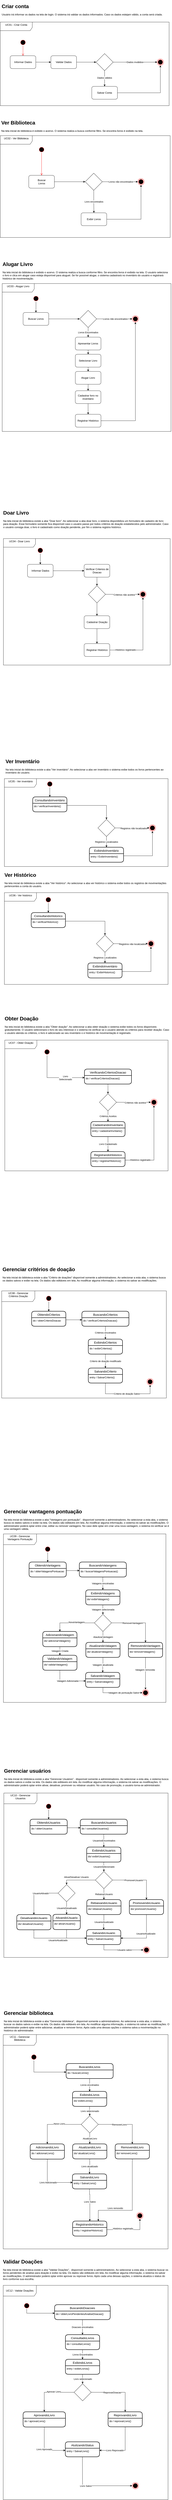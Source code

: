 <mxfile version="20.8.5" type="github">
  <diagram id="F2zN1XWDJCxbZWkZuF5S" name="Página-1">
    <mxGraphModel dx="1214" dy="887" grid="1" gridSize="10" guides="1" tooltips="1" connect="1" arrows="1" fold="1" page="1" pageScale="1" pageWidth="827" pageHeight="1169" math="0" shadow="0">
      <root>
        <mxCell id="0" />
        <mxCell id="1" parent="0" />
        <mxCell id="l5w-JMVzP2Q6S9-00Q8j-47" value="&lt;div&gt;UC01 - Criar Conta&lt;br&gt;&lt;/div&gt;&lt;div&gt;&lt;br&gt;&lt;/div&gt;" style="shape=umlFrame;whiteSpace=wrap;html=1;width=150;height=40;" parent="1" vertex="1">
          <mxGeometry x="15" y="110" width="790" height="390" as="geometry" />
        </mxCell>
        <mxCell id="XpTpxVxSgnCetN0Bl5ae-27" value="&lt;div&gt;UC09 - Gerenciar&lt;br&gt;Vantagens Pontuação&lt;br&gt;&lt;/div&gt;&lt;div&gt;&lt;br&gt;&lt;/div&gt;" style="shape=umlFrame;whiteSpace=wrap;html=1;width=155;height=50;" parent="1" vertex="1">
          <mxGeometry x="30" y="7164" width="760" height="786" as="geometry" />
        </mxCell>
        <mxCell id="l5w-JMVzP2Q6S9-00Q8j-174" value="&lt;div&gt;UC07 - Obter Doação&lt;br&gt;&lt;/div&gt;&lt;div&gt;&lt;br&gt;&lt;/div&gt;" style="shape=umlFrame;whiteSpace=wrap;html=1;width=150;height=40;" parent="1" vertex="1">
          <mxGeometry x="36.5" y="4860" width="763.5" height="610" as="geometry" />
        </mxCell>
        <mxCell id="l5w-JMVzP2Q6S9-00Q8j-48" value="&lt;div&gt;UC03 - Alugar Livro&lt;br&gt;&lt;/div&gt;&lt;div&gt;&lt;br&gt;&lt;/div&gt;" style="shape=umlFrame;whiteSpace=wrap;html=1;width=150;height=40;" parent="1" vertex="1">
          <mxGeometry x="24.25" y="1330" width="789.5" height="690" as="geometry" />
        </mxCell>
        <mxCell id="l5w-JMVzP2Q6S9-00Q8j-19" value="&lt;div&gt;UC02 - Ver Biblioteca&lt;/div&gt;&lt;div&gt;&lt;br&gt;&lt;/div&gt;" style="shape=umlFrame;whiteSpace=wrap;html=1;width=150;height=40;" parent="1" vertex="1">
          <mxGeometry x="15" y="640" width="795" height="475" as="geometry" />
        </mxCell>
        <mxCell id="l5w-JMVzP2Q6S9-00Q8j-1" value="" style="ellipse;html=1;shape=startState;fillColor=#000000;strokeColor=#ff0000;" parent="1" vertex="1">
          <mxGeometry x="193.5" y="690" width="30" height="30" as="geometry" />
        </mxCell>
        <mxCell id="l5w-JMVzP2Q6S9-00Q8j-2" value="" style="edgeStyle=orthogonalEdgeStyle;html=1;verticalAlign=bottom;endArrow=open;endSize=8;strokeColor=#ff0000;rounded=0;entryX=0.5;entryY=0;entryDx=0;entryDy=0;" parent="1" source="l5w-JMVzP2Q6S9-00Q8j-1" target="kyMAhO8fMGLWvywvnktx-8" edge="1">
          <mxGeometry relative="1" as="geometry">
            <mxPoint x="208.5" y="820" as="targetPoint" />
          </mxGeometry>
        </mxCell>
        <mxCell id="l5w-JMVzP2Q6S9-00Q8j-3" value="" style="ellipse;html=1;shape=endState;fillColor=#000000;strokeColor=#ff0000;" parent="1" vertex="1">
          <mxGeometry x="658.5" y="840" width="30" height="30" as="geometry" />
        </mxCell>
        <mxCell id="l5w-JMVzP2Q6S9-00Q8j-11" value="Livro encontrados" style="edgeStyle=orthogonalEdgeStyle;rounded=0;orthogonalLoop=1;jettySize=auto;html=1;exitX=0.5;exitY=1;exitDx=0;exitDy=0;entryX=0.5;entryY=0;entryDx=0;entryDy=0;" parent="1" source="l5w-JMVzP2Q6S9-00Q8j-7" target="kyMAhO8fMGLWvywvnktx-9" edge="1">
          <mxGeometry relative="1" as="geometry">
            <Array as="points" />
            <mxPoint x="452.5" y="1000" as="targetPoint" />
          </mxGeometry>
        </mxCell>
        <mxCell id="l5w-JMVzP2Q6S9-00Q8j-12" style="edgeStyle=orthogonalEdgeStyle;rounded=0;orthogonalLoop=1;jettySize=auto;html=1;exitX=1;exitY=0.5;exitDx=0;exitDy=0;entryX=0;entryY=0.5;entryDx=0;entryDy=0;" parent="1" source="l5w-JMVzP2Q6S9-00Q8j-7" target="l5w-JMVzP2Q6S9-00Q8j-3" edge="1">
          <mxGeometry relative="1" as="geometry" />
        </mxCell>
        <mxCell id="l5w-JMVzP2Q6S9-00Q8j-13" value="Livros não encontrados" style="edgeLabel;html=1;align=center;verticalAlign=middle;resizable=0;points=[];" parent="l5w-JMVzP2Q6S9-00Q8j-12" vertex="1" connectable="0">
          <mxGeometry x="-0.241" y="-4" relative="1" as="geometry">
            <mxPoint x="23" y="-4" as="offset" />
          </mxGeometry>
        </mxCell>
        <mxCell id="l5w-JMVzP2Q6S9-00Q8j-7" value="" style="rhombus;whiteSpace=wrap;html=1;" parent="1" vertex="1">
          <mxGeometry x="412.5" y="815" width="80" height="80" as="geometry" />
        </mxCell>
        <mxCell id="l5w-JMVzP2Q6S9-00Q8j-10" style="edgeStyle=orthogonalEdgeStyle;rounded=0;orthogonalLoop=1;jettySize=auto;html=1;exitX=1;exitY=0.5;exitDx=0;exitDy=0;" parent="1" source="kyMAhO8fMGLWvywvnktx-8" target="l5w-JMVzP2Q6S9-00Q8j-7" edge="1">
          <mxGeometry relative="1" as="geometry">
            <mxPoint x="288.5" y="855" as="sourcePoint" />
          </mxGeometry>
        </mxCell>
        <mxCell id="l5w-JMVzP2Q6S9-00Q8j-15" style="edgeStyle=orthogonalEdgeStyle;rounded=0;orthogonalLoop=1;jettySize=auto;html=1;exitX=1;exitY=0.5;exitDx=0;exitDy=0;entryX=0.5;entryY=1;entryDx=0;entryDy=0;" parent="1" source="kyMAhO8fMGLWvywvnktx-9" target="l5w-JMVzP2Q6S9-00Q8j-3" edge="1">
          <mxGeometry relative="1" as="geometry">
            <mxPoint x="532.5" y="1040" as="sourcePoint" />
          </mxGeometry>
        </mxCell>
        <mxCell id="l5w-JMVzP2Q6S9-00Q8j-20" value="" style="ellipse;html=1;shape=startState;fillColor=#000000;strokeColor=#ff0000;" parent="1" vertex="1">
          <mxGeometry x="106.5" y="190" width="30" height="30" as="geometry" />
        </mxCell>
        <mxCell id="l5w-JMVzP2Q6S9-00Q8j-21" value="" style="edgeStyle=orthogonalEdgeStyle;html=1;verticalAlign=bottom;endArrow=open;endSize=8;strokeColor=#ff0000;rounded=0;entryX=0.5;entryY=0;entryDx=0;entryDy=0;" parent="1" source="l5w-JMVzP2Q6S9-00Q8j-20" target="kyMAhO8fMGLWvywvnktx-5" edge="1">
          <mxGeometry relative="1" as="geometry">
            <mxPoint x="121.5" y="267" as="targetPoint" />
          </mxGeometry>
        </mxCell>
        <mxCell id="l5w-JMVzP2Q6S9-00Q8j-22" value="" style="ellipse;html=1;shape=endState;fillColor=#000000;strokeColor=#ff0000;" parent="1" vertex="1">
          <mxGeometry x="749" y="282" width="30" height="30" as="geometry" />
        </mxCell>
        <mxCell id="l5w-JMVzP2Q6S9-00Q8j-26" style="edgeStyle=orthogonalEdgeStyle;rounded=0;orthogonalLoop=1;jettySize=auto;html=1;exitX=1;exitY=0.5;exitDx=0;exitDy=0;entryX=0;entryY=0.5;entryDx=0;entryDy=0;" parent="1" source="l5w-JMVzP2Q6S9-00Q8j-28" target="l5w-JMVzP2Q6S9-00Q8j-22" edge="1">
          <mxGeometry relative="1" as="geometry" />
        </mxCell>
        <mxCell id="l5w-JMVzP2Q6S9-00Q8j-27" value="Dados inválidos" style="edgeLabel;html=1;align=center;verticalAlign=middle;resizable=0;points=[];" parent="l5w-JMVzP2Q6S9-00Q8j-26" vertex="1" connectable="0">
          <mxGeometry x="-0.241" y="-4" relative="1" as="geometry">
            <mxPoint x="23" y="-4" as="offset" />
          </mxGeometry>
        </mxCell>
        <mxCell id="l5w-JMVzP2Q6S9-00Q8j-38" style="edgeStyle=orthogonalEdgeStyle;rounded=0;orthogonalLoop=1;jettySize=auto;html=1;exitX=0.5;exitY=1;exitDx=0;exitDy=0;entryX=0.5;entryY=0;entryDx=0;entryDy=0;" parent="1" source="l5w-JMVzP2Q6S9-00Q8j-28" target="kyMAhO8fMGLWvywvnktx-3" edge="1">
          <mxGeometry relative="1" as="geometry">
            <mxPoint x="419" y="410" as="targetPoint" />
          </mxGeometry>
        </mxCell>
        <mxCell id="l5w-JMVzP2Q6S9-00Q8j-45" value="&lt;div&gt;Dados válidos&lt;/div&gt;" style="edgeLabel;html=1;align=center;verticalAlign=middle;resizable=0;points=[];" parent="l5w-JMVzP2Q6S9-00Q8j-38" vertex="1" connectable="0">
          <mxGeometry x="-0.1" y="-1" relative="1" as="geometry">
            <mxPoint as="offset" />
          </mxGeometry>
        </mxCell>
        <mxCell id="l5w-JMVzP2Q6S9-00Q8j-28" value="" style="rhombus;whiteSpace=wrap;html=1;" parent="1" vertex="1">
          <mxGeometry x="463.25" y="257" width="80" height="80" as="geometry" />
        </mxCell>
        <mxCell id="l5w-JMVzP2Q6S9-00Q8j-44" style="rounded=0;orthogonalLoop=1;jettySize=auto;html=1;exitX=1;exitY=0.5;exitDx=0;exitDy=0;entryX=0;entryY=0.5;entryDx=0;entryDy=0;" parent="1" source="kyMAhO8fMGLWvywvnktx-2" target="l5w-JMVzP2Q6S9-00Q8j-28" edge="1">
          <mxGeometry relative="1" as="geometry">
            <mxPoint x="427.0" y="297" as="sourcePoint" />
          </mxGeometry>
        </mxCell>
        <mxCell id="l5w-JMVzP2Q6S9-00Q8j-79" style="edgeStyle=orthogonalEdgeStyle;rounded=0;orthogonalLoop=1;jettySize=auto;html=1;exitX=0.5;exitY=1;exitDx=0;exitDy=0;entryX=0.5;entryY=0;entryDx=0;entryDy=0;" parent="1" source="l5w-JMVzP2Q6S9-00Q8j-49" target="kyMAhO8fMGLWvywvnktx-12" edge="1">
          <mxGeometry relative="1" as="geometry">
            <mxPoint x="182.25" y="1460" as="targetPoint" />
          </mxGeometry>
        </mxCell>
        <mxCell id="l5w-JMVzP2Q6S9-00Q8j-49" value="" style="ellipse;html=1;shape=startState;fillColor=#000000;strokeColor=#ff0000;" parent="1" vertex="1">
          <mxGeometry x="167.25" y="1385" width="30" height="30" as="geometry" />
        </mxCell>
        <mxCell id="l5w-JMVzP2Q6S9-00Q8j-51" value="" style="ellipse;html=1;shape=endState;fillColor=#000000;strokeColor=#ff0000;" parent="1" vertex="1">
          <mxGeometry x="632.25" y="1480" width="30" height="30" as="geometry" />
        </mxCell>
        <mxCell id="l5w-JMVzP2Q6S9-00Q8j-55" style="edgeStyle=orthogonalEdgeStyle;rounded=0;orthogonalLoop=1;jettySize=auto;html=1;exitX=1;exitY=0.5;exitDx=0;exitDy=0;entryX=0;entryY=0.5;entryDx=0;entryDy=0;" parent="1" source="l5w-JMVzP2Q6S9-00Q8j-57" target="l5w-JMVzP2Q6S9-00Q8j-51" edge="1">
          <mxGeometry relative="1" as="geometry" />
        </mxCell>
        <mxCell id="l5w-JMVzP2Q6S9-00Q8j-56" value="Livros não encontrados" style="edgeLabel;html=1;align=center;verticalAlign=middle;resizable=0;points=[];" parent="l5w-JMVzP2Q6S9-00Q8j-55" vertex="1" connectable="0">
          <mxGeometry x="-0.241" y="-4" relative="1" as="geometry">
            <mxPoint x="23" y="-4" as="offset" />
          </mxGeometry>
        </mxCell>
        <mxCell id="l5w-JMVzP2Q6S9-00Q8j-63" value="Livros Encontrados" style="edgeStyle=none;rounded=0;orthogonalLoop=1;jettySize=auto;html=1;exitX=0.5;exitY=1;exitDx=0;exitDy=0;" parent="1" source="l5w-JMVzP2Q6S9-00Q8j-57" target="kyMAhO8fMGLWvywvnktx-11" edge="1">
          <mxGeometry relative="1" as="geometry">
            <mxPoint x="426.25" y="1575" as="targetPoint" />
          </mxGeometry>
        </mxCell>
        <mxCell id="l5w-JMVzP2Q6S9-00Q8j-57" value="" style="rhombus;whiteSpace=wrap;html=1;" parent="1" vertex="1">
          <mxGeometry x="386.25" y="1455" width="80" height="80" as="geometry" />
        </mxCell>
        <mxCell id="l5w-JMVzP2Q6S9-00Q8j-58" style="edgeStyle=orthogonalEdgeStyle;rounded=0;orthogonalLoop=1;jettySize=auto;html=1;exitX=1;exitY=0.5;exitDx=0;exitDy=0;" parent="1" source="kyMAhO8fMGLWvywvnktx-12" target="l5w-JMVzP2Q6S9-00Q8j-57" edge="1">
          <mxGeometry relative="1" as="geometry">
            <mxPoint x="262.25" y="1495" as="sourcePoint" />
          </mxGeometry>
        </mxCell>
        <mxCell id="l5w-JMVzP2Q6S9-00Q8j-76" style="edgeStyle=orthogonalEdgeStyle;rounded=0;orthogonalLoop=1;jettySize=auto;html=1;exitX=0.5;exitY=1;exitDx=0;exitDy=0;entryX=0.5;entryY=0;entryDx=0;entryDy=0;" parent="1" source="kyMAhO8fMGLWvywvnktx-13" target="kyMAhO8fMGLWvywvnktx-14" edge="1">
          <mxGeometry relative="1" as="geometry">
            <mxPoint x="426.25" y="1745" as="sourcePoint" />
            <mxPoint x="426.25" y="1785" as="targetPoint" />
          </mxGeometry>
        </mxCell>
        <mxCell id="l5w-JMVzP2Q6S9-00Q8j-78" style="edgeStyle=orthogonalEdgeStyle;rounded=0;orthogonalLoop=1;jettySize=auto;html=1;exitX=1;exitY=0.5;exitDx=0;exitDy=0;entryX=0.5;entryY=1;entryDx=0;entryDy=0;" parent="1" source="kyMAhO8fMGLWvywvnktx-15" target="l5w-JMVzP2Q6S9-00Q8j-51" edge="1">
          <mxGeometry relative="1" as="geometry">
            <mxPoint x="506.25" y="1935" as="sourcePoint" />
          </mxGeometry>
        </mxCell>
        <mxCell id="l5w-JMVzP2Q6S9-00Q8j-80" value="&lt;div&gt;UC04 - Doar Livro&lt;br&gt;&lt;/div&gt;&lt;div&gt;&lt;br&gt;&lt;/div&gt;" style="shape=umlFrame;whiteSpace=wrap;html=1;width=150;height=40;" parent="1" vertex="1">
          <mxGeometry x="30" y="2520" width="780" height="590" as="geometry" />
        </mxCell>
        <mxCell id="l5w-JMVzP2Q6S9-00Q8j-81" style="edgeStyle=orthogonalEdgeStyle;rounded=0;orthogonalLoop=1;jettySize=auto;html=1;exitX=0.5;exitY=1;exitDx=0;exitDy=0;entryX=0.5;entryY=0;entryDx=0;entryDy=0;" parent="1" source="l5w-JMVzP2Q6S9-00Q8j-82" target="kyMAhO8fMGLWvywvnktx-25" edge="1">
          <mxGeometry relative="1" as="geometry">
            <mxPoint x="202.5" y="2635" as="targetPoint" />
          </mxGeometry>
        </mxCell>
        <mxCell id="l5w-JMVzP2Q6S9-00Q8j-82" value="" style="ellipse;html=1;shape=startState;fillColor=#000000;strokeColor=#ff0000;" parent="1" vertex="1">
          <mxGeometry x="187.5" y="2560" width="30" height="30" as="geometry" />
        </mxCell>
        <mxCell id="l5w-JMVzP2Q6S9-00Q8j-83" value="" style="ellipse;html=1;shape=endState;fillColor=#000000;strokeColor=#ff0000;" parent="1" vertex="1">
          <mxGeometry x="667.5" y="2765" width="30" height="30" as="geometry" />
        </mxCell>
        <mxCell id="l5w-JMVzP2Q6S9-00Q8j-108" style="edgeStyle=orthogonalEdgeStyle;rounded=0;orthogonalLoop=1;jettySize=auto;html=1;exitX=1;exitY=0.5;exitDx=0;exitDy=0;entryX=0;entryY=0.5;entryDx=0;entryDy=0;" parent="1" source="l5w-JMVzP2Q6S9-00Q8j-89" target="l5w-JMVzP2Q6S9-00Q8j-83" edge="1">
          <mxGeometry relative="1" as="geometry" />
        </mxCell>
        <mxCell id="l5w-JMVzP2Q6S9-00Q8j-112" value="Critérios não aceitos" style="edgeLabel;html=1;align=center;verticalAlign=middle;resizable=0;points=[];" parent="l5w-JMVzP2Q6S9-00Q8j-108" vertex="1" connectable="0">
          <mxGeometry x="0.091" y="-2" relative="1" as="geometry">
            <mxPoint as="offset" />
          </mxGeometry>
        </mxCell>
        <mxCell id="kyMAhO8fMGLWvywvnktx-27" style="edgeStyle=orthogonalEdgeStyle;rounded=0;orthogonalLoop=1;jettySize=auto;html=1;exitX=0.5;exitY=1;exitDx=0;exitDy=0;entryX=0.5;entryY=0;entryDx=0;entryDy=0;" edge="1" parent="1" source="l5w-JMVzP2Q6S9-00Q8j-89" target="kyMAhO8fMGLWvywvnktx-21">
          <mxGeometry relative="1" as="geometry" />
        </mxCell>
        <mxCell id="l5w-JMVzP2Q6S9-00Q8j-89" value="" style="rhombus;whiteSpace=wrap;html=1;" parent="1" vertex="1">
          <mxGeometry x="427.5" y="2740" width="80" height="80" as="geometry" />
        </mxCell>
        <mxCell id="l5w-JMVzP2Q6S9-00Q8j-107" style="edgeStyle=orthogonalEdgeStyle;rounded=0;orthogonalLoop=1;jettySize=auto;html=1;exitX=0.5;exitY=1;exitDx=0;exitDy=0;entryX=0.5;entryY=0;entryDx=0;entryDy=0;" parent="1" source="kyMAhO8fMGLWvywvnktx-22" target="l5w-JMVzP2Q6S9-00Q8j-89" edge="1">
          <mxGeometry relative="1" as="geometry">
            <mxPoint x="467.5" y="2705" as="sourcePoint" />
          </mxGeometry>
        </mxCell>
        <mxCell id="l5w-JMVzP2Q6S9-00Q8j-106" style="edgeStyle=orthogonalEdgeStyle;rounded=0;orthogonalLoop=1;jettySize=auto;html=1;exitX=1;exitY=0.5;exitDx=0;exitDy=0;" parent="1" source="kyMAhO8fMGLWvywvnktx-25" target="kyMAhO8fMGLWvywvnktx-22" edge="1">
          <mxGeometry relative="1" as="geometry">
            <mxPoint x="282.5" y="2675" as="sourcePoint" />
            <mxPoint x="357.5" y="2675" as="targetPoint" />
          </mxGeometry>
        </mxCell>
        <mxCell id="l5w-JMVzP2Q6S9-00Q8j-111" style="edgeStyle=orthogonalEdgeStyle;rounded=0;orthogonalLoop=1;jettySize=auto;html=1;exitX=1;exitY=0.5;exitDx=0;exitDy=0;entryX=0.5;entryY=1;entryDx=0;entryDy=0;" parent="1" source="kyMAhO8fMGLWvywvnktx-24" target="l5w-JMVzP2Q6S9-00Q8j-83" edge="1">
          <mxGeometry relative="1" as="geometry">
            <mxPoint x="547.5" y="3050" as="sourcePoint" />
          </mxGeometry>
        </mxCell>
        <mxCell id="l5w-JMVzP2Q6S9-00Q8j-113" value="Histórico registrado" style="edgeLabel;html=1;align=center;verticalAlign=middle;resizable=0;points=[];" parent="l5w-JMVzP2Q6S9-00Q8j-111" vertex="1" connectable="0">
          <mxGeometry x="-0.5" y="1" relative="1" as="geometry">
            <mxPoint x="-27" as="offset" />
          </mxGeometry>
        </mxCell>
        <mxCell id="l5w-JMVzP2Q6S9-00Q8j-115" value="&lt;div&gt;UC05 - Ver inventário&lt;br&gt;&lt;/div&gt;&lt;div&gt;&lt;br&gt;&lt;/div&gt;" style="shape=umlFrame;whiteSpace=wrap;html=1;width=150;height=40;" parent="1" vertex="1">
          <mxGeometry x="34.5" y="3640" width="765.5" height="410" as="geometry" />
        </mxCell>
        <mxCell id="l5w-JMVzP2Q6S9-00Q8j-116" style="edgeStyle=orthogonalEdgeStyle;rounded=0;orthogonalLoop=1;jettySize=auto;html=1;exitX=0.5;exitY=1;exitDx=0;exitDy=0;" parent="1" source="l5w-JMVzP2Q6S9-00Q8j-117" target="l5w-JMVzP2Q6S9-00Q8j-125" edge="1">
          <mxGeometry relative="1" as="geometry" />
        </mxCell>
        <mxCell id="l5w-JMVzP2Q6S9-00Q8j-117" value="" style="ellipse;html=1;shape=startState;fillColor=#000000;strokeColor=#ff0000;" parent="1" vertex="1">
          <mxGeometry x="232" y="3650" width="30" height="30" as="geometry" />
        </mxCell>
        <mxCell id="l5w-JMVzP2Q6S9-00Q8j-118" value="" style="ellipse;html=1;shape=endState;fillColor=#000000;strokeColor=#ff0000;" parent="1" vertex="1">
          <mxGeometry x="712" y="3855" width="30" height="30" as="geometry" />
        </mxCell>
        <mxCell id="l5w-JMVzP2Q6S9-00Q8j-119" value="ExibindoInventário" style="swimlane;childLayout=stackLayout;horizontal=1;startSize=30;horizontalStack=0;rounded=1;fontSize=14;fontStyle=0;strokeWidth=2;resizeParent=0;resizeLast=1;shadow=0;dashed=0;align=center;" parent="1" vertex="1">
          <mxGeometry x="432" y="3960" width="160" height="70" as="geometry">
            <mxRectangle x="364" y="400" width="130" height="30" as="alternateBounds" />
          </mxGeometry>
        </mxCell>
        <mxCell id="l5w-JMVzP2Q6S9-00Q8j-120" value="entry / ExibirInventário()" style="align=left;strokeColor=none;fillColor=none;spacingLeft=4;fontSize=12;verticalAlign=top;resizable=0;rotatable=0;part=1;" parent="l5w-JMVzP2Q6S9-00Q8j-119" vertex="1">
          <mxGeometry y="30" width="160" height="40" as="geometry" />
        </mxCell>
        <mxCell id="l5w-JMVzP2Q6S9-00Q8j-121" style="edgeStyle=orthogonalEdgeStyle;rounded=0;orthogonalLoop=1;jettySize=auto;html=1;exitX=1;exitY=0.5;exitDx=0;exitDy=0;entryX=0;entryY=0.5;entryDx=0;entryDy=0;" parent="1" source="l5w-JMVzP2Q6S9-00Q8j-124" target="l5w-JMVzP2Q6S9-00Q8j-118" edge="1">
          <mxGeometry relative="1" as="geometry" />
        </mxCell>
        <mxCell id="l5w-JMVzP2Q6S9-00Q8j-122" value="Registros não localizados" style="edgeLabel;html=1;align=center;verticalAlign=middle;resizable=0;points=[];" parent="l5w-JMVzP2Q6S9-00Q8j-121" vertex="1" connectable="0">
          <mxGeometry x="0.091" y="-2" relative="1" as="geometry">
            <mxPoint as="offset" />
          </mxGeometry>
        </mxCell>
        <mxCell id="l5w-JMVzP2Q6S9-00Q8j-123" value="Registros Localizados" style="edgeStyle=orthogonalEdgeStyle;rounded=0;orthogonalLoop=1;jettySize=auto;html=1;exitX=0.5;exitY=1;exitDx=0;exitDy=0;entryX=0.5;entryY=0;entryDx=0;entryDy=0;" parent="1" source="l5w-JMVzP2Q6S9-00Q8j-124" target="l5w-JMVzP2Q6S9-00Q8j-119" edge="1">
          <mxGeometry relative="1" as="geometry" />
        </mxCell>
        <mxCell id="l5w-JMVzP2Q6S9-00Q8j-124" value="" style="rhombus;whiteSpace=wrap;html=1;" parent="1" vertex="1">
          <mxGeometry x="472" y="3830" width="80" height="80" as="geometry" />
        </mxCell>
        <mxCell id="l5w-JMVzP2Q6S9-00Q8j-125" value="ConsultandoInventário" style="swimlane;childLayout=stackLayout;horizontal=1;startSize=30;horizontalStack=0;rounded=1;fontSize=14;fontStyle=0;strokeWidth=2;resizeParent=0;resizeLast=1;shadow=0;dashed=0;align=center;" parent="1" vertex="1">
          <mxGeometry x="167" y="3725" width="160" height="70" as="geometry">
            <mxRectangle x="120" y="220" width="120" height="30" as="alternateBounds" />
          </mxGeometry>
        </mxCell>
        <mxCell id="l5w-JMVzP2Q6S9-00Q8j-126" value="do / verificarInventário()" style="align=left;strokeColor=none;fillColor=none;spacingLeft=4;fontSize=12;verticalAlign=top;resizable=0;rotatable=0;part=1;" parent="l5w-JMVzP2Q6S9-00Q8j-125" vertex="1">
          <mxGeometry y="30" width="160" height="40" as="geometry" />
        </mxCell>
        <mxCell id="l5w-JMVzP2Q6S9-00Q8j-132" style="edgeStyle=orthogonalEdgeStyle;rounded=0;orthogonalLoop=1;jettySize=auto;html=1;exitX=1;exitY=0.25;exitDx=0;exitDy=0;entryX=0.5;entryY=0;entryDx=0;entryDy=0;" parent="1" source="l5w-JMVzP2Q6S9-00Q8j-126" target="l5w-JMVzP2Q6S9-00Q8j-124" edge="1">
          <mxGeometry relative="1" as="geometry">
            <mxPoint x="402" y="3765" as="targetPoint" />
          </mxGeometry>
        </mxCell>
        <mxCell id="l5w-JMVzP2Q6S9-00Q8j-136" style="edgeStyle=orthogonalEdgeStyle;rounded=0;orthogonalLoop=1;jettySize=auto;html=1;exitX=1;exitY=0.25;exitDx=0;exitDy=0;entryX=0.5;entryY=1;entryDx=0;entryDy=0;" parent="1" source="l5w-JMVzP2Q6S9-00Q8j-120" target="l5w-JMVzP2Q6S9-00Q8j-118" edge="1">
          <mxGeometry relative="1" as="geometry" />
        </mxCell>
        <mxCell id="l5w-JMVzP2Q6S9-00Q8j-137" value="&lt;div&gt;UC06 - Ver histórico&lt;br&gt;&lt;/div&gt;&lt;div&gt;&lt;br&gt;&lt;/div&gt;" style="shape=umlFrame;whiteSpace=wrap;html=1;width=150;height=40;" parent="1" vertex="1">
          <mxGeometry x="34.5" y="4172" width="765.5" height="428" as="geometry" />
        </mxCell>
        <mxCell id="l5w-JMVzP2Q6S9-00Q8j-138" style="edgeStyle=orthogonalEdgeStyle;rounded=0;orthogonalLoop=1;jettySize=auto;html=1;exitX=0.5;exitY=1;exitDx=0;exitDy=0;" parent="1" source="l5w-JMVzP2Q6S9-00Q8j-139" target="l5w-JMVzP2Q6S9-00Q8j-147" edge="1">
          <mxGeometry relative="1" as="geometry" />
        </mxCell>
        <mxCell id="l5w-JMVzP2Q6S9-00Q8j-139" value="" style="ellipse;html=1;shape=startState;fillColor=#000000;strokeColor=#ff0000;" parent="1" vertex="1">
          <mxGeometry x="225" y="4190" width="30" height="30" as="geometry" />
        </mxCell>
        <mxCell id="l5w-JMVzP2Q6S9-00Q8j-140" value="" style="ellipse;html=1;shape=endState;fillColor=#000000;strokeColor=#ff0000;" parent="1" vertex="1">
          <mxGeometry x="705" y="4395" width="30" height="30" as="geometry" />
        </mxCell>
        <mxCell id="l5w-JMVzP2Q6S9-00Q8j-141" value="ExibindoInventário" style="swimlane;childLayout=stackLayout;horizontal=1;startSize=30;horizontalStack=0;rounded=1;fontSize=14;fontStyle=0;strokeWidth=2;resizeParent=0;resizeLast=1;shadow=0;dashed=0;align=center;" parent="1" vertex="1">
          <mxGeometry x="425" y="4500" width="160" height="70" as="geometry">
            <mxRectangle x="364" y="400" width="130" height="30" as="alternateBounds" />
          </mxGeometry>
        </mxCell>
        <mxCell id="l5w-JMVzP2Q6S9-00Q8j-142" value="entry / ExibirHistorico()" style="align=left;strokeColor=none;fillColor=none;spacingLeft=4;fontSize=12;verticalAlign=top;resizable=0;rotatable=0;part=1;" parent="l5w-JMVzP2Q6S9-00Q8j-141" vertex="1">
          <mxGeometry y="30" width="160" height="40" as="geometry" />
        </mxCell>
        <mxCell id="l5w-JMVzP2Q6S9-00Q8j-143" style="edgeStyle=orthogonalEdgeStyle;rounded=0;orthogonalLoop=1;jettySize=auto;html=1;exitX=1;exitY=0.5;exitDx=0;exitDy=0;entryX=0;entryY=0.5;entryDx=0;entryDy=0;" parent="1" source="l5w-JMVzP2Q6S9-00Q8j-146" target="l5w-JMVzP2Q6S9-00Q8j-140" edge="1">
          <mxGeometry relative="1" as="geometry" />
        </mxCell>
        <mxCell id="l5w-JMVzP2Q6S9-00Q8j-144" value="Registros não localizados" style="edgeLabel;html=1;align=center;verticalAlign=middle;resizable=0;points=[];" parent="l5w-JMVzP2Q6S9-00Q8j-143" vertex="1" connectable="0">
          <mxGeometry x="0.091" y="-2" relative="1" as="geometry">
            <mxPoint as="offset" />
          </mxGeometry>
        </mxCell>
        <mxCell id="l5w-JMVzP2Q6S9-00Q8j-145" value="Registros Localizados" style="edgeStyle=orthogonalEdgeStyle;rounded=0;orthogonalLoop=1;jettySize=auto;html=1;exitX=0.5;exitY=1;exitDx=0;exitDy=0;entryX=0.5;entryY=0;entryDx=0;entryDy=0;" parent="1" source="l5w-JMVzP2Q6S9-00Q8j-146" target="l5w-JMVzP2Q6S9-00Q8j-141" edge="1">
          <mxGeometry relative="1" as="geometry" />
        </mxCell>
        <mxCell id="l5w-JMVzP2Q6S9-00Q8j-146" value="" style="rhombus;whiteSpace=wrap;html=1;" parent="1" vertex="1">
          <mxGeometry x="465" y="4370" width="80" height="80" as="geometry" />
        </mxCell>
        <mxCell id="l5w-JMVzP2Q6S9-00Q8j-147" value="ConsultandoHistorico" style="swimlane;childLayout=stackLayout;horizontal=1;startSize=30;horizontalStack=0;rounded=1;fontSize=14;fontStyle=0;strokeWidth=2;resizeParent=0;resizeLast=1;shadow=0;dashed=0;align=center;" parent="1" vertex="1">
          <mxGeometry x="160" y="4265" width="160" height="70" as="geometry">
            <mxRectangle x="120" y="220" width="120" height="30" as="alternateBounds" />
          </mxGeometry>
        </mxCell>
        <mxCell id="l5w-JMVzP2Q6S9-00Q8j-148" value="do / verificarHistorico()" style="align=left;strokeColor=none;fillColor=none;spacingLeft=4;fontSize=12;verticalAlign=top;resizable=0;rotatable=0;part=1;" parent="l5w-JMVzP2Q6S9-00Q8j-147" vertex="1">
          <mxGeometry y="30" width="160" height="40" as="geometry" />
        </mxCell>
        <mxCell id="l5w-JMVzP2Q6S9-00Q8j-149" style="edgeStyle=orthogonalEdgeStyle;rounded=0;orthogonalLoop=1;jettySize=auto;html=1;exitX=1;exitY=0.25;exitDx=0;exitDy=0;entryX=0.5;entryY=0;entryDx=0;entryDy=0;" parent="1" source="l5w-JMVzP2Q6S9-00Q8j-148" target="l5w-JMVzP2Q6S9-00Q8j-146" edge="1">
          <mxGeometry relative="1" as="geometry">
            <mxPoint x="395" y="4305" as="targetPoint" />
          </mxGeometry>
        </mxCell>
        <mxCell id="l5w-JMVzP2Q6S9-00Q8j-150" style="edgeStyle=orthogonalEdgeStyle;rounded=0;orthogonalLoop=1;jettySize=auto;html=1;exitX=1;exitY=0.25;exitDx=0;exitDy=0;entryX=0.5;entryY=1;entryDx=0;entryDy=0;" parent="1" source="l5w-JMVzP2Q6S9-00Q8j-142" target="l5w-JMVzP2Q6S9-00Q8j-140" edge="1">
          <mxGeometry relative="1" as="geometry" />
        </mxCell>
        <mxCell id="l5w-JMVzP2Q6S9-00Q8j-202" style="edgeStyle=orthogonalEdgeStyle;rounded=0;orthogonalLoop=1;jettySize=auto;html=1;exitX=0.5;exitY=1;exitDx=0;exitDy=0;entryX=0;entryY=0.25;entryDx=0;entryDy=0;" parent="1" source="l5w-JMVzP2Q6S9-00Q8j-176" target="l5w-JMVzP2Q6S9-00Q8j-190" edge="1">
          <mxGeometry relative="1" as="geometry" />
        </mxCell>
        <mxCell id="l5w-JMVzP2Q6S9-00Q8j-203" value="Livro&lt;br&gt;Selecionado" style="edgeLabel;html=1;align=center;verticalAlign=middle;resizable=0;points=[];" parent="l5w-JMVzP2Q6S9-00Q8j-202" vertex="1" connectable="0">
          <mxGeometry x="-0.118" y="-1" relative="1" as="geometry">
            <mxPoint x="67" as="offset" />
          </mxGeometry>
        </mxCell>
        <mxCell id="l5w-JMVzP2Q6S9-00Q8j-176" value="" style="ellipse;html=1;shape=startState;fillColor=#000000;strokeColor=#ff0000;" parent="1" vertex="1">
          <mxGeometry x="219" y="4900" width="30" height="30" as="geometry" />
        </mxCell>
        <mxCell id="l5w-JMVzP2Q6S9-00Q8j-177" value="" style="ellipse;html=1;shape=endState;fillColor=#000000;strokeColor=#ff0000;" parent="1" vertex="1">
          <mxGeometry x="719" y="5135" width="30" height="30" as="geometry" />
        </mxCell>
        <mxCell id="l5w-JMVzP2Q6S9-00Q8j-178" value="CadastrandoInventario" style="swimlane;childLayout=stackLayout;horizontal=1;startSize=30;horizontalStack=0;rounded=1;fontSize=14;fontStyle=0;strokeWidth=2;resizeParent=0;resizeLast=1;shadow=0;dashed=0;align=center;" parent="1" vertex="1">
          <mxGeometry x="439" y="5240" width="160" height="70" as="geometry">
            <mxRectangle x="364" y="400" width="130" height="30" as="alternateBounds" />
          </mxGeometry>
        </mxCell>
        <mxCell id="l5w-JMVzP2Q6S9-00Q8j-179" value="entry / cadastrarInvntario()" style="align=left;strokeColor=none;fillColor=none;spacingLeft=4;fontSize=12;verticalAlign=top;resizable=0;rotatable=0;part=1;" parent="l5w-JMVzP2Q6S9-00Q8j-178" vertex="1">
          <mxGeometry y="30" width="160" height="40" as="geometry" />
        </mxCell>
        <mxCell id="l5w-JMVzP2Q6S9-00Q8j-180" style="edgeStyle=orthogonalEdgeStyle;rounded=0;orthogonalLoop=1;jettySize=auto;html=1;exitX=1;exitY=0.5;exitDx=0;exitDy=0;entryX=0;entryY=0.5;entryDx=0;entryDy=0;" parent="1" source="l5w-JMVzP2Q6S9-00Q8j-183" target="l5w-JMVzP2Q6S9-00Q8j-177" edge="1">
          <mxGeometry relative="1" as="geometry" />
        </mxCell>
        <mxCell id="l5w-JMVzP2Q6S9-00Q8j-181" value="Critérios não aceitos" style="edgeLabel;html=1;align=center;verticalAlign=middle;resizable=0;points=[];" parent="l5w-JMVzP2Q6S9-00Q8j-180" vertex="1" connectable="0">
          <mxGeometry x="0.091" y="-2" relative="1" as="geometry">
            <mxPoint as="offset" />
          </mxGeometry>
        </mxCell>
        <mxCell id="l5w-JMVzP2Q6S9-00Q8j-182" value="Critérios Aceitos" style="edgeStyle=orthogonalEdgeStyle;rounded=0;orthogonalLoop=1;jettySize=auto;html=1;exitX=0.5;exitY=1;exitDx=0;exitDy=0;entryX=0.5;entryY=0;entryDx=0;entryDy=0;" parent="1" source="l5w-JMVzP2Q6S9-00Q8j-183" target="l5w-JMVzP2Q6S9-00Q8j-178" edge="1">
          <mxGeometry relative="1" as="geometry" />
        </mxCell>
        <mxCell id="l5w-JMVzP2Q6S9-00Q8j-183" value="" style="rhombus;whiteSpace=wrap;html=1;" parent="1" vertex="1">
          <mxGeometry x="479" y="5110" width="80" height="80" as="geometry" />
        </mxCell>
        <mxCell id="l5w-JMVzP2Q6S9-00Q8j-186" value="RegistrandoHistorico" style="swimlane;childLayout=stackLayout;horizontal=1;startSize=30;horizontalStack=0;rounded=1;fontSize=14;fontStyle=0;strokeWidth=2;resizeParent=0;resizeLast=1;shadow=0;dashed=0;align=center;" parent="1" vertex="1">
          <mxGeometry x="439" y="5380" width="160" height="70" as="geometry">
            <mxRectangle x="364" y="400" width="130" height="30" as="alternateBounds" />
          </mxGeometry>
        </mxCell>
        <mxCell id="l5w-JMVzP2Q6S9-00Q8j-187" value="entry / registrarHistorico()" style="align=left;strokeColor=none;fillColor=none;spacingLeft=4;fontSize=12;verticalAlign=top;resizable=0;rotatable=0;part=1;" parent="l5w-JMVzP2Q6S9-00Q8j-186" vertex="1">
          <mxGeometry y="30" width="160" height="40" as="geometry" />
        </mxCell>
        <mxCell id="l5w-JMVzP2Q6S9-00Q8j-188" style="edgeStyle=orthogonalEdgeStyle;rounded=0;orthogonalLoop=1;jettySize=auto;html=1;exitX=0.5;exitY=1;exitDx=0;exitDy=0;entryX=0.5;entryY=0;entryDx=0;entryDy=0;" parent="1" source="l5w-JMVzP2Q6S9-00Q8j-189" target="l5w-JMVzP2Q6S9-00Q8j-183" edge="1">
          <mxGeometry relative="1" as="geometry" />
        </mxCell>
        <mxCell id="l5w-JMVzP2Q6S9-00Q8j-189" value="VerificandoCriteriosDoacao" style="swimlane;childLayout=stackLayout;horizontal=1;startSize=30;horizontalStack=0;rounded=1;fontSize=14;fontStyle=0;strokeWidth=2;resizeParent=0;resizeLast=1;shadow=0;dashed=0;align=center;" parent="1" vertex="1">
          <mxGeometry x="409" y="4995" width="220" height="70" as="geometry">
            <mxRectangle x="120" y="220" width="120" height="30" as="alternateBounds" />
          </mxGeometry>
        </mxCell>
        <mxCell id="l5w-JMVzP2Q6S9-00Q8j-190" value="do / verificarCriteriosDoacao()" style="align=left;strokeColor=none;fillColor=none;spacingLeft=4;fontSize=12;verticalAlign=top;resizable=0;rotatable=0;part=1;" parent="l5w-JMVzP2Q6S9-00Q8j-189" vertex="1">
          <mxGeometry y="30" width="220" height="40" as="geometry" />
        </mxCell>
        <mxCell id="l5w-JMVzP2Q6S9-00Q8j-192" value="Livro Cadastrado" style="edgeStyle=orthogonalEdgeStyle;rounded=0;orthogonalLoop=1;jettySize=auto;html=1;exitX=0.5;exitY=1;exitDx=0;exitDy=0;" parent="1" source="l5w-JMVzP2Q6S9-00Q8j-179" target="l5w-JMVzP2Q6S9-00Q8j-186" edge="1">
          <mxGeometry relative="1" as="geometry" />
        </mxCell>
        <mxCell id="l5w-JMVzP2Q6S9-00Q8j-193" style="edgeStyle=orthogonalEdgeStyle;rounded=0;orthogonalLoop=1;jettySize=auto;html=1;exitX=1;exitY=0.25;exitDx=0;exitDy=0;entryX=0.5;entryY=1;entryDx=0;entryDy=0;" parent="1" source="l5w-JMVzP2Q6S9-00Q8j-187" target="l5w-JMVzP2Q6S9-00Q8j-177" edge="1">
          <mxGeometry relative="1" as="geometry" />
        </mxCell>
        <mxCell id="l5w-JMVzP2Q6S9-00Q8j-194" value="Histórico registrado" style="edgeLabel;html=1;align=center;verticalAlign=middle;resizable=0;points=[];" parent="l5w-JMVzP2Q6S9-00Q8j-193" vertex="1" connectable="0">
          <mxGeometry x="-0.5" y="1" relative="1" as="geometry">
            <mxPoint x="-27" as="offset" />
          </mxGeometry>
        </mxCell>
        <mxCell id="XpTpxVxSgnCetN0Bl5ae-1" value="&lt;div&gt;UC08 - Gerenciar&lt;br&gt;Critérios Doação&lt;br&gt;&lt;/div&gt;&lt;div&gt;&lt;br&gt;&lt;/div&gt;" style="shape=umlFrame;whiteSpace=wrap;html=1;width=155;height=50;" parent="1" vertex="1">
          <mxGeometry x="22" y="6030" width="770" height="500" as="geometry" />
        </mxCell>
        <mxCell id="XpTpxVxSgnCetN0Bl5ae-2" style="edgeStyle=orthogonalEdgeStyle;rounded=0;orthogonalLoop=1;jettySize=auto;html=1;exitX=0.5;exitY=1;exitDx=0;exitDy=0;" parent="1" source="XpTpxVxSgnCetN0Bl5ae-3" target="XpTpxVxSgnCetN0Bl5ae-11" edge="1">
          <mxGeometry relative="1" as="geometry" />
        </mxCell>
        <mxCell id="XpTpxVxSgnCetN0Bl5ae-3" value="" style="ellipse;html=1;shape=startState;fillColor=#000000;strokeColor=#ff0000;" parent="1" vertex="1">
          <mxGeometry x="227" y="6050" width="30" height="30" as="geometry" />
        </mxCell>
        <mxCell id="XpTpxVxSgnCetN0Bl5ae-4" value="" style="ellipse;html=1;shape=endState;fillColor=#000000;strokeColor=#ff0000;" parent="1" vertex="1">
          <mxGeometry x="701" y="6439" width="30" height="30" as="geometry" />
        </mxCell>
        <mxCell id="XpTpxVxSgnCetN0Bl5ae-5" value="ExibindoCriterios" style="swimlane;childLayout=stackLayout;horizontal=1;startSize=30;horizontalStack=0;rounded=1;fontSize=14;fontStyle=0;strokeWidth=2;resizeParent=0;resizeLast=1;shadow=0;dashed=0;align=center;" parent="1" vertex="1">
          <mxGeometry x="427" y="6255" width="160" height="70" as="geometry">
            <mxRectangle x="364" y="400" width="130" height="30" as="alternateBounds" />
          </mxGeometry>
        </mxCell>
        <mxCell id="XpTpxVxSgnCetN0Bl5ae-6" value="do / exibirCriterios()" style="align=left;strokeColor=none;fillColor=none;spacingLeft=4;fontSize=12;verticalAlign=top;resizable=0;rotatable=0;part=1;" parent="XpTpxVxSgnCetN0Bl5ae-5" vertex="1">
          <mxGeometry y="30" width="160" height="40" as="geometry" />
        </mxCell>
        <mxCell id="XpTpxVxSgnCetN0Bl5ae-9" value="Critérios encotrados" style="edgeStyle=orthogonalEdgeStyle;rounded=0;orthogonalLoop=1;jettySize=auto;html=1;exitX=0.5;exitY=1;exitDx=0;exitDy=0;entryX=0.5;entryY=0;entryDx=0;entryDy=0;" parent="1" source="XpTpxVxSgnCetN0Bl5ae-17" target="XpTpxVxSgnCetN0Bl5ae-5" edge="1">
          <mxGeometry relative="1" as="geometry">
            <mxPoint x="507" y="6310" as="sourcePoint" />
          </mxGeometry>
        </mxCell>
        <mxCell id="XpTpxVxSgnCetN0Bl5ae-11" value="ObtendoCriterios" style="swimlane;childLayout=stackLayout;horizontal=1;startSize=30;horizontalStack=0;rounded=1;fontSize=14;fontStyle=0;strokeWidth=2;resizeParent=0;resizeLast=1;shadow=0;dashed=0;align=center;" parent="1" vertex="1">
          <mxGeometry x="162" y="6125" width="160" height="70" as="geometry">
            <mxRectangle x="120" y="220" width="120" height="30" as="alternateBounds" />
          </mxGeometry>
        </mxCell>
        <mxCell id="XpTpxVxSgnCetN0Bl5ae-12" value="do / obterCriterioDoacao" style="align=left;strokeColor=none;fillColor=none;spacingLeft=4;fontSize=12;verticalAlign=top;resizable=0;rotatable=0;part=1;" parent="XpTpxVxSgnCetN0Bl5ae-11" vertex="1">
          <mxGeometry y="30" width="160" height="40" as="geometry" />
        </mxCell>
        <mxCell id="XpTpxVxSgnCetN0Bl5ae-16" value="BuscandoCriterios" style="swimlane;childLayout=stackLayout;horizontal=1;startSize=30;horizontalStack=0;rounded=1;fontSize=14;fontStyle=0;strokeWidth=2;resizeParent=0;resizeLast=1;shadow=0;dashed=0;align=center;" parent="1" vertex="1">
          <mxGeometry x="397" y="6125" width="220" height="70" as="geometry">
            <mxRectangle x="120" y="220" width="120" height="30" as="alternateBounds" />
          </mxGeometry>
        </mxCell>
        <mxCell id="XpTpxVxSgnCetN0Bl5ae-17" value="do / verificarCriteriosDoacao()" style="align=left;strokeColor=none;fillColor=none;spacingLeft=4;fontSize=12;verticalAlign=top;resizable=0;rotatable=0;part=1;" parent="XpTpxVxSgnCetN0Bl5ae-16" vertex="1">
          <mxGeometry y="30" width="220" height="40" as="geometry" />
        </mxCell>
        <mxCell id="XpTpxVxSgnCetN0Bl5ae-18" style="edgeStyle=orthogonalEdgeStyle;rounded=0;orthogonalLoop=1;jettySize=auto;html=1;exitX=1;exitY=0.25;exitDx=0;exitDy=0;entryX=0;entryY=0.25;entryDx=0;entryDy=0;" parent="1" source="XpTpxVxSgnCetN0Bl5ae-12" target="XpTpxVxSgnCetN0Bl5ae-17" edge="1">
          <mxGeometry relative="1" as="geometry" />
        </mxCell>
        <mxCell id="XpTpxVxSgnCetN0Bl5ae-22" value="SalvandoCriterio" style="swimlane;childLayout=stackLayout;horizontal=1;startSize=30;horizontalStack=0;rounded=1;fontSize=14;fontStyle=0;strokeWidth=2;resizeParent=0;resizeLast=1;shadow=0;dashed=0;align=center;" parent="1" vertex="1">
          <mxGeometry x="427" y="6390" width="160" height="70" as="geometry">
            <mxRectangle x="364" y="400" width="130" height="30" as="alternateBounds" />
          </mxGeometry>
        </mxCell>
        <mxCell id="XpTpxVxSgnCetN0Bl5ae-23" value="entry / SalvarCriterio()" style="align=left;strokeColor=none;fillColor=none;spacingLeft=4;fontSize=12;verticalAlign=top;resizable=0;rotatable=0;part=1;" parent="XpTpxVxSgnCetN0Bl5ae-22" vertex="1">
          <mxGeometry y="30" width="160" height="40" as="geometry" />
        </mxCell>
        <mxCell id="XpTpxVxSgnCetN0Bl5ae-24" value="Criterio de doação Salvo" style="edgeStyle=orthogonalEdgeStyle;rounded=0;orthogonalLoop=1;jettySize=auto;html=1;exitX=0.5;exitY=1;exitDx=0;exitDy=0;entryX=0.5;entryY=1;entryDx=0;entryDy=0;" parent="1" source="XpTpxVxSgnCetN0Bl5ae-23" target="XpTpxVxSgnCetN0Bl5ae-4" edge="1">
          <mxGeometry relative="1" as="geometry">
            <mxPoint x="507" y="6540" as="targetPoint" />
            <Array as="points">
              <mxPoint x="507" y="6510" />
              <mxPoint x="716" y="6510" />
            </Array>
          </mxGeometry>
        </mxCell>
        <mxCell id="XpTpxVxSgnCetN0Bl5ae-19" value="Criterio de doação modificado" style="edgeStyle=orthogonalEdgeStyle;rounded=0;orthogonalLoop=1;jettySize=auto;html=1;exitX=0.5;exitY=1;exitDx=0;exitDy=0;" parent="1" source="XpTpxVxSgnCetN0Bl5ae-6" target="XpTpxVxSgnCetN0Bl5ae-22" edge="1">
          <mxGeometry relative="1" as="geometry" />
        </mxCell>
        <mxCell id="XpTpxVxSgnCetN0Bl5ae-28" style="edgeStyle=orthogonalEdgeStyle;rounded=0;orthogonalLoop=1;jettySize=auto;html=1;exitX=0.5;exitY=1;exitDx=0;exitDy=0;" parent="1" source="XpTpxVxSgnCetN0Bl5ae-29" target="XpTpxVxSgnCetN0Bl5ae-34" edge="1">
          <mxGeometry relative="1" as="geometry" />
        </mxCell>
        <mxCell id="XpTpxVxSgnCetN0Bl5ae-29" value="" style="ellipse;html=1;shape=startState;fillColor=#000000;strokeColor=#ff0000;" parent="1" vertex="1">
          <mxGeometry x="222" y="7220" width="30" height="30" as="geometry" />
        </mxCell>
        <mxCell id="XpTpxVxSgnCetN0Bl5ae-30" value="" style="ellipse;html=1;shape=endState;fillColor=#000000;strokeColor=#ff0000;" parent="1" vertex="1">
          <mxGeometry x="679.5" y="7890" width="30" height="30" as="geometry" />
        </mxCell>
        <mxCell id="XpTpxVxSgnCetN0Bl5ae-31" value="ExibindoVatagens" style="swimlane;childLayout=stackLayout;horizontal=1;startSize=30;horizontalStack=0;rounded=1;fontSize=14;fontStyle=0;strokeWidth=2;resizeParent=0;resizeLast=1;shadow=0;dashed=0;align=center;" parent="1" vertex="1">
          <mxGeometry x="415" y="7425" width="160" height="70" as="geometry">
            <mxRectangle x="364" y="400" width="130" height="30" as="alternateBounds" />
          </mxGeometry>
        </mxCell>
        <mxCell id="XpTpxVxSgnCetN0Bl5ae-32" value="do/ exibirVatagem()" style="align=left;strokeColor=none;fillColor=none;spacingLeft=4;fontSize=12;verticalAlign=top;resizable=0;rotatable=0;part=1;" parent="XpTpxVxSgnCetN0Bl5ae-31" vertex="1">
          <mxGeometry y="30" width="160" height="40" as="geometry" />
        </mxCell>
        <mxCell id="XpTpxVxSgnCetN0Bl5ae-33" value="Vatagens encotradas" style="edgeStyle=orthogonalEdgeStyle;rounded=0;orthogonalLoop=1;jettySize=auto;html=1;exitX=0.5;exitY=1;exitDx=0;exitDy=0;entryX=0.5;entryY=0;entryDx=0;entryDy=0;" parent="1" source="XpTpxVxSgnCetN0Bl5ae-37" target="XpTpxVxSgnCetN0Bl5ae-31" edge="1">
          <mxGeometry relative="1" as="geometry">
            <mxPoint x="495" y="7480" as="sourcePoint" />
          </mxGeometry>
        </mxCell>
        <mxCell id="XpTpxVxSgnCetN0Bl5ae-34" value="ObtendoVantagens" style="swimlane;childLayout=stackLayout;horizontal=1;startSize=30;horizontalStack=0;rounded=1;fontSize=14;fontStyle=0;strokeWidth=2;resizeParent=0;resizeLast=1;shadow=0;dashed=0;align=center;" parent="1" vertex="1">
          <mxGeometry x="150" y="7295" width="174" height="70" as="geometry">
            <mxRectangle x="120" y="220" width="120" height="30" as="alternateBounds" />
          </mxGeometry>
        </mxCell>
        <mxCell id="XpTpxVxSgnCetN0Bl5ae-35" value="do / obterVatagensPontuacao" style="align=left;strokeColor=none;fillColor=none;spacingLeft=4;fontSize=12;verticalAlign=top;resizable=0;rotatable=0;part=1;" parent="XpTpxVxSgnCetN0Bl5ae-34" vertex="1">
          <mxGeometry y="30" width="174" height="40" as="geometry" />
        </mxCell>
        <mxCell id="XpTpxVxSgnCetN0Bl5ae-36" value="BuscandoVatangens" style="swimlane;childLayout=stackLayout;horizontal=1;startSize=30;horizontalStack=0;rounded=1;fontSize=14;fontStyle=0;strokeWidth=2;resizeParent=0;resizeLast=1;shadow=0;dashed=0;align=center;" parent="1" vertex="1">
          <mxGeometry x="385" y="7295" width="220" height="70" as="geometry">
            <mxRectangle x="120" y="220" width="120" height="30" as="alternateBounds" />
          </mxGeometry>
        </mxCell>
        <mxCell id="XpTpxVxSgnCetN0Bl5ae-37" value="do / buscarVatagensPontuacao()" style="align=left;strokeColor=none;fillColor=none;spacingLeft=4;fontSize=12;verticalAlign=top;resizable=0;rotatable=0;part=1;" parent="XpTpxVxSgnCetN0Bl5ae-36" vertex="1">
          <mxGeometry y="30" width="220" height="40" as="geometry" />
        </mxCell>
        <mxCell id="XpTpxVxSgnCetN0Bl5ae-38" style="edgeStyle=orthogonalEdgeStyle;rounded=0;orthogonalLoop=1;jettySize=auto;html=1;exitX=1;exitY=0.25;exitDx=0;exitDy=0;entryX=0;entryY=0.25;entryDx=0;entryDy=0;" parent="1" source="XpTpxVxSgnCetN0Bl5ae-35" target="XpTpxVxSgnCetN0Bl5ae-37" edge="1">
          <mxGeometry relative="1" as="geometry" />
        </mxCell>
        <mxCell id="XpTpxVxSgnCetN0Bl5ae-39" value="SalvandoVatagem" style="swimlane;childLayout=stackLayout;horizontal=1;startSize=30;horizontalStack=0;rounded=1;fontSize=14;fontStyle=0;strokeWidth=2;resizeParent=0;resizeLast=1;shadow=0;dashed=0;align=center;" parent="1" vertex="1">
          <mxGeometry x="414.5" y="7810" width="160" height="70" as="geometry">
            <mxRectangle x="364" y="400" width="130" height="30" as="alternateBounds" />
          </mxGeometry>
        </mxCell>
        <mxCell id="XpTpxVxSgnCetN0Bl5ae-40" value="entry / Salvarvatagem()" style="align=left;strokeColor=none;fillColor=none;spacingLeft=4;fontSize=12;verticalAlign=top;resizable=0;rotatable=0;part=1;" parent="XpTpxVxSgnCetN0Bl5ae-39" vertex="1">
          <mxGeometry y="30" width="160" height="40" as="geometry" />
        </mxCell>
        <mxCell id="XpTpxVxSgnCetN0Bl5ae-41" value="Vatagem de pontuação Salvo" style="edgeStyle=orthogonalEdgeStyle;rounded=0;orthogonalLoop=1;jettySize=auto;html=1;exitX=0.5;exitY=1;exitDx=0;exitDy=0;entryX=0;entryY=0.5;entryDx=0;entryDy=0;" parent="1" source="XpTpxVxSgnCetN0Bl5ae-40" target="XpTpxVxSgnCetN0Bl5ae-30" edge="1">
          <mxGeometry x="0.16" relative="1" as="geometry">
            <mxPoint x="495.5" y="7820" as="targetPoint" />
            <Array as="points">
              <mxPoint x="495.5" y="7905" />
            </Array>
            <mxPoint as="offset" />
          </mxGeometry>
        </mxCell>
        <mxCell id="XpTpxVxSgnCetN0Bl5ae-50" value="AtualizandoVatagem" style="swimlane;childLayout=stackLayout;horizontal=1;startSize=30;horizontalStack=0;rounded=1;fontSize=14;fontStyle=0;strokeWidth=2;resizeParent=0;resizeLast=1;shadow=0;dashed=0;align=center;" parent="1" vertex="1">
          <mxGeometry x="415.5" y="7670" width="160" height="70" as="geometry">
            <mxRectangle x="364" y="400" width="130" height="30" as="alternateBounds" />
          </mxGeometry>
        </mxCell>
        <mxCell id="XpTpxVxSgnCetN0Bl5ae-51" value="do/ atualizarVatagem()" style="align=left;strokeColor=none;fillColor=none;spacingLeft=4;fontSize=12;verticalAlign=top;resizable=0;rotatable=0;part=1;" parent="XpTpxVxSgnCetN0Bl5ae-50" vertex="1">
          <mxGeometry y="30" width="160" height="40" as="geometry" />
        </mxCell>
        <mxCell id="XpTpxVxSgnCetN0Bl5ae-52" value="RemovendoVantagem" style="swimlane;childLayout=stackLayout;horizontal=1;startSize=30;horizontalStack=0;rounded=1;fontSize=14;fontStyle=0;strokeWidth=2;resizeParent=0;resizeLast=1;shadow=0;dashed=0;align=center;" parent="1" vertex="1">
          <mxGeometry x="614.5" y="7670" width="160" height="70" as="geometry">
            <mxRectangle x="364" y="400" width="130" height="30" as="alternateBounds" />
          </mxGeometry>
        </mxCell>
        <mxCell id="XpTpxVxSgnCetN0Bl5ae-53" value="do/ removerVatagem()" style="align=left;strokeColor=none;fillColor=none;spacingLeft=4;fontSize=12;verticalAlign=top;resizable=0;rotatable=0;part=1;" parent="XpTpxVxSgnCetN0Bl5ae-52" vertex="1">
          <mxGeometry y="30" width="160" height="40" as="geometry" />
        </mxCell>
        <mxCell id="XpTpxVxSgnCetN0Bl5ae-54" value="AdicionandoVatagem" style="swimlane;childLayout=stackLayout;horizontal=1;startSize=30;horizontalStack=0;rounded=1;fontSize=14;fontStyle=0;strokeWidth=2;resizeParent=0;resizeLast=1;shadow=0;dashed=0;align=center;" parent="1" vertex="1">
          <mxGeometry x="214" y="7619" width="160" height="71" as="geometry">
            <mxRectangle x="364" y="400" width="130" height="30" as="alternateBounds" />
          </mxGeometry>
        </mxCell>
        <mxCell id="XpTpxVxSgnCetN0Bl5ae-55" value="do/ adicionarVatagem()" style="align=left;strokeColor=none;fillColor=none;spacingLeft=4;fontSize=12;verticalAlign=top;resizable=0;rotatable=0;part=1;" parent="XpTpxVxSgnCetN0Bl5ae-54" vertex="1">
          <mxGeometry y="30" width="160" height="41" as="geometry" />
        </mxCell>
        <mxCell id="XpTpxVxSgnCetN0Bl5ae-56" style="edgeStyle=orthogonalEdgeStyle;rounded=0;orthogonalLoop=1;jettySize=auto;html=1;exitX=0.5;exitY=1;exitDx=0;exitDy=0;entryX=0.5;entryY=0;entryDx=0;entryDy=0;" parent="1" source="XpTpxVxSgnCetN0Bl5ae-53" target="XpTpxVxSgnCetN0Bl5ae-30" edge="1">
          <mxGeometry relative="1" as="geometry" />
        </mxCell>
        <mxCell id="XpTpxVxSgnCetN0Bl5ae-60" value="Vatagem removida" style="edgeLabel;html=1;align=center;verticalAlign=middle;resizable=0;points=[];" parent="XpTpxVxSgnCetN0Bl5ae-56" vertex="1" connectable="0">
          <mxGeometry x="-0.227" y="-3" relative="1" as="geometry">
            <mxPoint as="offset" />
          </mxGeometry>
        </mxCell>
        <mxCell id="XpTpxVxSgnCetN0Bl5ae-57" value="Vatagem atualizada" style="edgeStyle=orthogonalEdgeStyle;rounded=0;orthogonalLoop=1;jettySize=auto;html=1;exitX=0.5;exitY=1;exitDx=0;exitDy=0;" parent="1" source="XpTpxVxSgnCetN0Bl5ae-51" target="XpTpxVxSgnCetN0Bl5ae-39" edge="1">
          <mxGeometry relative="1" as="geometry" />
        </mxCell>
        <mxCell id="XpTpxVxSgnCetN0Bl5ae-59" value="Vatagem Adicionada" style="edgeStyle=orthogonalEdgeStyle;rounded=0;orthogonalLoop=1;jettySize=auto;html=1;exitX=0.5;exitY=1;exitDx=0;exitDy=0;entryX=0;entryY=0.25;entryDx=0;entryDy=0;" parent="1" source="XpTpxVxSgnCetN0Bl5ae-68" target="XpTpxVxSgnCetN0Bl5ae-40" edge="1">
          <mxGeometry relative="1" as="geometry" />
        </mxCell>
        <mxCell id="XpTpxVxSgnCetN0Bl5ae-62" value="AtaulizarVantagem" style="edgeStyle=orthogonalEdgeStyle;rounded=0;orthogonalLoop=1;jettySize=auto;html=1;exitX=0.5;exitY=1;exitDx=0;exitDy=0;entryX=0.5;entryY=0;entryDx=0;entryDy=0;" parent="1" source="XpTpxVxSgnCetN0Bl5ae-61" target="XpTpxVxSgnCetN0Bl5ae-50" edge="1">
          <mxGeometry relative="1" as="geometry" />
        </mxCell>
        <mxCell id="XpTpxVxSgnCetN0Bl5ae-63" value="RemoverVantagem" style="edgeStyle=orthogonalEdgeStyle;rounded=0;orthogonalLoop=1;jettySize=auto;html=1;exitX=1;exitY=0.5;exitDx=0;exitDy=0;entryX=0.5;entryY=0;entryDx=0;entryDy=0;" parent="1" source="XpTpxVxSgnCetN0Bl5ae-61" target="XpTpxVxSgnCetN0Bl5ae-52" edge="1">
          <mxGeometry x="-0.212" y="-1" relative="1" as="geometry">
            <mxPoint as="offset" />
          </mxGeometry>
        </mxCell>
        <mxCell id="XpTpxVxSgnCetN0Bl5ae-64" style="edgeStyle=orthogonalEdgeStyle;rounded=0;orthogonalLoop=1;jettySize=auto;html=1;exitX=0;exitY=0.5;exitDx=0;exitDy=0;entryX=0.5;entryY=0;entryDx=0;entryDy=0;" parent="1" source="XpTpxVxSgnCetN0Bl5ae-61" target="XpTpxVxSgnCetN0Bl5ae-54" edge="1">
          <mxGeometry relative="1" as="geometry" />
        </mxCell>
        <mxCell id="XpTpxVxSgnCetN0Bl5ae-66" value="NovaVantagem" style="edgeLabel;html=1;align=center;verticalAlign=middle;resizable=0;points=[];" parent="XpTpxVxSgnCetN0Bl5ae-64" vertex="1" connectable="0">
          <mxGeometry x="-0.17" y="-3" relative="1" as="geometry">
            <mxPoint as="offset" />
          </mxGeometry>
        </mxCell>
        <mxCell id="XpTpxVxSgnCetN0Bl5ae-61" value="" style="rhombus;whiteSpace=wrap;html=1;" parent="1" vertex="1">
          <mxGeometry x="455.5" y="7539" width="80" height="80" as="geometry" />
        </mxCell>
        <mxCell id="XpTpxVxSgnCetN0Bl5ae-65" value="Vatagem selecionada" style="edgeStyle=orthogonalEdgeStyle;rounded=0;orthogonalLoop=1;jettySize=auto;html=1;exitX=0.5;exitY=1;exitDx=0;exitDy=0;entryX=0.5;entryY=0;entryDx=0;entryDy=0;" parent="1" source="XpTpxVxSgnCetN0Bl5ae-32" target="XpTpxVxSgnCetN0Bl5ae-61" edge="1">
          <mxGeometry relative="1" as="geometry" />
        </mxCell>
        <mxCell id="XpTpxVxSgnCetN0Bl5ae-67" value="ValidandoVatagem" style="swimlane;childLayout=stackLayout;horizontal=1;startSize=30;horizontalStack=0;rounded=1;fontSize=14;fontStyle=0;strokeWidth=2;resizeParent=0;resizeLast=1;shadow=0;dashed=0;align=center;" parent="1" vertex="1">
          <mxGeometry x="214" y="7730" width="160" height="70" as="geometry">
            <mxRectangle x="364" y="400" width="130" height="30" as="alternateBounds" />
          </mxGeometry>
        </mxCell>
        <mxCell id="XpTpxVxSgnCetN0Bl5ae-68" value="do/ validarVatagem()" style="align=left;strokeColor=none;fillColor=none;spacingLeft=4;fontSize=12;verticalAlign=top;resizable=0;rotatable=0;part=1;" parent="XpTpxVxSgnCetN0Bl5ae-67" vertex="1">
          <mxGeometry y="30" width="160" height="40" as="geometry" />
        </mxCell>
        <mxCell id="XpTpxVxSgnCetN0Bl5ae-69" value="Vatagem Criada" style="edgeStyle=orthogonalEdgeStyle;rounded=0;orthogonalLoop=1;jettySize=auto;html=1;exitX=0.5;exitY=1;exitDx=0;exitDy=0;entryX=0.5;entryY=0;entryDx=0;entryDy=0;" parent="1" source="XpTpxVxSgnCetN0Bl5ae-55" target="XpTpxVxSgnCetN0Bl5ae-67" edge="1">
          <mxGeometry relative="1" as="geometry" />
        </mxCell>
        <mxCell id="XpTpxVxSgnCetN0Bl5ae-70" value="&lt;div&gt;UC10 - Gerenciar&lt;br&gt;Usuarios&lt;br&gt;&lt;/div&gt;&lt;div&gt;&lt;br&gt;&lt;/div&gt;" style="shape=umlFrame;whiteSpace=wrap;html=1;width=155;height=50;" parent="1" vertex="1">
          <mxGeometry x="32" y="8373" width="768" height="767" as="geometry" />
        </mxCell>
        <mxCell id="XpTpxVxSgnCetN0Bl5ae-71" style="edgeStyle=orthogonalEdgeStyle;rounded=0;orthogonalLoop=1;jettySize=auto;html=1;exitX=0.5;exitY=1;exitDx=0;exitDy=0;" parent="1" source="XpTpxVxSgnCetN0Bl5ae-72" target="XpTpxVxSgnCetN0Bl5ae-77" edge="1">
          <mxGeometry relative="1" as="geometry" />
        </mxCell>
        <mxCell id="XpTpxVxSgnCetN0Bl5ae-72" value="" style="ellipse;html=1;shape=startState;fillColor=#000000;strokeColor=#ff0000;" parent="1" vertex="1">
          <mxGeometry x="226.5" y="8420" width="30" height="30" as="geometry" />
        </mxCell>
        <mxCell id="XpTpxVxSgnCetN0Bl5ae-73" value="" style="ellipse;html=1;shape=endState;fillColor=#000000;strokeColor=#ff0000;" parent="1" vertex="1">
          <mxGeometry x="684" y="9090" width="30" height="30" as="geometry" />
        </mxCell>
        <mxCell id="XpTpxVxSgnCetN0Bl5ae-74" value="ExibindoUsuarios" style="swimlane;childLayout=stackLayout;horizontal=1;startSize=30;horizontalStack=0;rounded=1;fontSize=14;fontStyle=0;strokeWidth=2;resizeParent=0;resizeLast=1;shadow=0;dashed=0;align=center;" parent="1" vertex="1">
          <mxGeometry x="419.5" y="8625" width="160" height="70" as="geometry">
            <mxRectangle x="364" y="400" width="130" height="30" as="alternateBounds" />
          </mxGeometry>
        </mxCell>
        <mxCell id="XpTpxVxSgnCetN0Bl5ae-75" value="do/ exibirUsuarios()" style="align=left;strokeColor=none;fillColor=none;spacingLeft=4;fontSize=12;verticalAlign=top;resizable=0;rotatable=0;part=1;" parent="XpTpxVxSgnCetN0Bl5ae-74" vertex="1">
          <mxGeometry y="30" width="160" height="40" as="geometry" />
        </mxCell>
        <mxCell id="XpTpxVxSgnCetN0Bl5ae-76" value="UsuariosEncontrados" style="edgeStyle=orthogonalEdgeStyle;rounded=0;orthogonalLoop=1;jettySize=auto;html=1;exitX=0.5;exitY=1;exitDx=0;exitDy=0;entryX=0.5;entryY=0;entryDx=0;entryDy=0;" parent="1" source="XpTpxVxSgnCetN0Bl5ae-80" target="XpTpxVxSgnCetN0Bl5ae-74" edge="1">
          <mxGeometry relative="1" as="geometry">
            <mxPoint x="499.5" y="8680" as="sourcePoint" />
          </mxGeometry>
        </mxCell>
        <mxCell id="XpTpxVxSgnCetN0Bl5ae-77" value="ObtendoUsuarios" style="swimlane;childLayout=stackLayout;horizontal=1;startSize=30;horizontalStack=0;rounded=1;fontSize=14;fontStyle=0;strokeWidth=2;resizeParent=0;resizeLast=1;shadow=0;dashed=0;align=center;" parent="1" vertex="1">
          <mxGeometry x="154.5" y="8495" width="174" height="70" as="geometry">
            <mxRectangle x="120" y="220" width="120" height="30" as="alternateBounds" />
          </mxGeometry>
        </mxCell>
        <mxCell id="XpTpxVxSgnCetN0Bl5ae-78" value="do / obterUsuarios" style="align=left;strokeColor=none;fillColor=none;spacingLeft=4;fontSize=12;verticalAlign=top;resizable=0;rotatable=0;part=1;" parent="XpTpxVxSgnCetN0Bl5ae-77" vertex="1">
          <mxGeometry y="30" width="174" height="40" as="geometry" />
        </mxCell>
        <mxCell id="XpTpxVxSgnCetN0Bl5ae-79" value="BuscandoUsuarios" style="swimlane;childLayout=stackLayout;horizontal=1;startSize=30;horizontalStack=0;rounded=1;fontSize=14;fontStyle=0;strokeWidth=2;resizeParent=0;resizeLast=1;shadow=0;dashed=0;align=center;" parent="1" vertex="1">
          <mxGeometry x="389.5" y="8495" width="220" height="70" as="geometry">
            <mxRectangle x="120" y="220" width="120" height="30" as="alternateBounds" />
          </mxGeometry>
        </mxCell>
        <mxCell id="XpTpxVxSgnCetN0Bl5ae-80" value="do / consultarUsuarios()" style="align=left;strokeColor=none;fillColor=none;spacingLeft=4;fontSize=12;verticalAlign=top;resizable=0;rotatable=0;part=1;" parent="XpTpxVxSgnCetN0Bl5ae-79" vertex="1">
          <mxGeometry y="30" width="220" height="40" as="geometry" />
        </mxCell>
        <mxCell id="XpTpxVxSgnCetN0Bl5ae-81" style="edgeStyle=orthogonalEdgeStyle;rounded=0;orthogonalLoop=1;jettySize=auto;html=1;exitX=1;exitY=0.25;exitDx=0;exitDy=0;entryX=0;entryY=0.25;entryDx=0;entryDy=0;" parent="1" source="XpTpxVxSgnCetN0Bl5ae-78" target="XpTpxVxSgnCetN0Bl5ae-80" edge="1">
          <mxGeometry relative="1" as="geometry" />
        </mxCell>
        <mxCell id="XpTpxVxSgnCetN0Bl5ae-82" value="SalvandoUsuario" style="swimlane;childLayout=stackLayout;horizontal=1;startSize=30;horizontalStack=0;rounded=1;fontSize=14;fontStyle=0;strokeWidth=2;resizeParent=0;resizeLast=1;shadow=0;dashed=0;align=center;" parent="1" vertex="1">
          <mxGeometry x="419" y="9010" width="160" height="70" as="geometry">
            <mxRectangle x="364" y="400" width="130" height="30" as="alternateBounds" />
          </mxGeometry>
        </mxCell>
        <mxCell id="XpTpxVxSgnCetN0Bl5ae-83" value="entry / SalvarUsuario()" style="align=left;strokeColor=none;fillColor=none;spacingLeft=4;fontSize=12;verticalAlign=top;resizable=0;rotatable=0;part=1;" parent="XpTpxVxSgnCetN0Bl5ae-82" vertex="1">
          <mxGeometry y="30" width="160" height="40" as="geometry" />
        </mxCell>
        <mxCell id="XpTpxVxSgnCetN0Bl5ae-84" value="Usuario salvo" style="edgeStyle=orthogonalEdgeStyle;rounded=0;orthogonalLoop=1;jettySize=auto;html=1;exitX=0.5;exitY=1;exitDx=0;exitDy=0;entryX=0;entryY=0.5;entryDx=0;entryDy=0;" parent="1" source="XpTpxVxSgnCetN0Bl5ae-83" target="XpTpxVxSgnCetN0Bl5ae-73" edge="1">
          <mxGeometry x="0.16" relative="1" as="geometry">
            <mxPoint x="500" y="9020" as="targetPoint" />
            <Array as="points">
              <mxPoint x="500" y="9105" />
            </Array>
            <mxPoint as="offset" />
          </mxGeometry>
        </mxCell>
        <mxCell id="XpTpxVxSgnCetN0Bl5ae-85" value="RebaixandoUsuario" style="swimlane;childLayout=stackLayout;horizontal=1;startSize=30;horizontalStack=0;rounded=1;fontSize=14;fontStyle=0;strokeWidth=2;resizeParent=0;resizeLast=1;shadow=0;dashed=0;align=center;" parent="1" vertex="1">
          <mxGeometry x="420" y="8870" width="160" height="70" as="geometry">
            <mxRectangle x="364" y="400" width="130" height="30" as="alternateBounds" />
          </mxGeometry>
        </mxCell>
        <mxCell id="XpTpxVxSgnCetN0Bl5ae-86" value="do/ rebaixarUsuario()" style="align=left;strokeColor=none;fillColor=none;spacingLeft=4;fontSize=12;verticalAlign=top;resizable=0;rotatable=0;part=1;" parent="XpTpxVxSgnCetN0Bl5ae-85" vertex="1">
          <mxGeometry y="30" width="160" height="40" as="geometry" />
        </mxCell>
        <mxCell id="XpTpxVxSgnCetN0Bl5ae-87" value="PromovendoUsuario" style="swimlane;childLayout=stackLayout;horizontal=1;startSize=30;horizontalStack=0;rounded=1;fontSize=14;fontStyle=0;strokeWidth=2;resizeParent=0;resizeLast=1;shadow=0;dashed=0;align=center;" parent="1" vertex="1">
          <mxGeometry x="619" y="8870" width="160" height="70" as="geometry">
            <mxRectangle x="364" y="400" width="130" height="30" as="alternateBounds" />
          </mxGeometry>
        </mxCell>
        <mxCell id="XpTpxVxSgnCetN0Bl5ae-88" value="do/ promoverUsuario()" style="align=left;strokeColor=none;fillColor=none;spacingLeft=4;fontSize=12;verticalAlign=top;resizable=0;rotatable=0;part=1;" parent="XpTpxVxSgnCetN0Bl5ae-87" vertex="1">
          <mxGeometry y="30" width="160" height="40" as="geometry" />
        </mxCell>
        <mxCell id="XpTpxVxSgnCetN0Bl5ae-89" value="AtivandoUsuario" style="swimlane;childLayout=stackLayout;horizontal=1;startSize=30;horizontalStack=0;rounded=1;fontSize=14;fontStyle=0;strokeWidth=2;resizeParent=0;resizeLast=1;shadow=0;dashed=0;align=center;" parent="1" vertex="1">
          <mxGeometry x="261.5" y="8939" width="128" height="71" as="geometry">
            <mxRectangle x="364" y="400" width="130" height="30" as="alternateBounds" />
          </mxGeometry>
        </mxCell>
        <mxCell id="XpTpxVxSgnCetN0Bl5ae-90" value="do/ ativarUsuario()" style="align=left;strokeColor=none;fillColor=none;spacingLeft=4;fontSize=12;verticalAlign=top;resizable=0;rotatable=0;part=1;" parent="XpTpxVxSgnCetN0Bl5ae-89" vertex="1">
          <mxGeometry y="30" width="128" height="41" as="geometry" />
        </mxCell>
        <mxCell id="XpTpxVxSgnCetN0Bl5ae-91" style="edgeStyle=orthogonalEdgeStyle;rounded=0;orthogonalLoop=1;jettySize=auto;html=1;exitX=0.5;exitY=1;exitDx=0;exitDy=0;entryX=1;entryY=0.25;entryDx=0;entryDy=0;" parent="1" source="XpTpxVxSgnCetN0Bl5ae-88" target="XpTpxVxSgnCetN0Bl5ae-83" edge="1">
          <mxGeometry relative="1" as="geometry" />
        </mxCell>
        <mxCell id="XpTpxVxSgnCetN0Bl5ae-92" value="UsuarioAtualizado" style="edgeLabel;html=1;align=center;verticalAlign=middle;resizable=0;points=[];" parent="XpTpxVxSgnCetN0Bl5ae-91" vertex="1" connectable="0">
          <mxGeometry x="-0.227" y="-3" relative="1" as="geometry">
            <mxPoint as="offset" />
          </mxGeometry>
        </mxCell>
        <mxCell id="XpTpxVxSgnCetN0Bl5ae-93" value="UsuarioAtualizado" style="edgeStyle=orthogonalEdgeStyle;rounded=0;orthogonalLoop=1;jettySize=auto;html=1;exitX=0.5;exitY=1;exitDx=0;exitDy=0;" parent="1" source="XpTpxVxSgnCetN0Bl5ae-86" target="XpTpxVxSgnCetN0Bl5ae-82" edge="1">
          <mxGeometry x="0.002" relative="1" as="geometry">
            <mxPoint as="offset" />
          </mxGeometry>
        </mxCell>
        <mxCell id="XpTpxVxSgnCetN0Bl5ae-95" value="RebaixarUsuario" style="edgeStyle=orthogonalEdgeStyle;rounded=0;orthogonalLoop=1;jettySize=auto;html=1;exitX=0.5;exitY=1;exitDx=0;exitDy=0;entryX=0.5;entryY=0;entryDx=0;entryDy=0;" parent="1" source="XpTpxVxSgnCetN0Bl5ae-99" target="XpTpxVxSgnCetN0Bl5ae-85" edge="1">
          <mxGeometry relative="1" as="geometry" />
        </mxCell>
        <mxCell id="XpTpxVxSgnCetN0Bl5ae-96" value="PromoverUsuario" style="edgeStyle=orthogonalEdgeStyle;rounded=0;orthogonalLoop=1;jettySize=auto;html=1;exitX=1;exitY=0.5;exitDx=0;exitDy=0;entryX=0.5;entryY=0;entryDx=0;entryDy=0;" parent="1" source="XpTpxVxSgnCetN0Bl5ae-99" target="XpTpxVxSgnCetN0Bl5ae-87" edge="1">
          <mxGeometry x="-0.212" y="-1" relative="1" as="geometry">
            <mxPoint as="offset" />
          </mxGeometry>
        </mxCell>
        <mxCell id="XpTpxVxSgnCetN0Bl5ae-97" style="edgeStyle=orthogonalEdgeStyle;rounded=0;orthogonalLoop=1;jettySize=auto;html=1;exitX=0;exitY=0.5;exitDx=0;exitDy=0;entryX=0.5;entryY=0;entryDx=0;entryDy=0;" parent="1" source="XpTpxVxSgnCetN0Bl5ae-99" target="XpTpxVxSgnCetN0Bl5ae-104" edge="1">
          <mxGeometry relative="1" as="geometry" />
        </mxCell>
        <mxCell id="XpTpxVxSgnCetN0Bl5ae-98" value="Ativa/Desativar Usuario" style="edgeLabel;html=1;align=center;verticalAlign=middle;resizable=0;points=[];" parent="XpTpxVxSgnCetN0Bl5ae-97" vertex="1" connectable="0">
          <mxGeometry x="-0.17" y="-3" relative="1" as="geometry">
            <mxPoint x="-25" y="-11" as="offset" />
          </mxGeometry>
        </mxCell>
        <mxCell id="XpTpxVxSgnCetN0Bl5ae-99" value="" style="rhombus;whiteSpace=wrap;html=1;" parent="1" vertex="1">
          <mxGeometry x="460" y="8739" width="80" height="80" as="geometry" />
        </mxCell>
        <mxCell id="XpTpxVxSgnCetN0Bl5ae-100" value="UsuarioSelecionado" style="edgeStyle=orthogonalEdgeStyle;rounded=0;orthogonalLoop=1;jettySize=auto;html=1;exitX=0.5;exitY=1;exitDx=0;exitDy=0;entryX=0.5;entryY=0;entryDx=0;entryDy=0;" parent="1" source="XpTpxVxSgnCetN0Bl5ae-75" target="XpTpxVxSgnCetN0Bl5ae-99" edge="1">
          <mxGeometry relative="1" as="geometry" />
        </mxCell>
        <mxCell id="XpTpxVxSgnCetN0Bl5ae-103" value="UsuarioAtualizado" style="edgeStyle=orthogonalEdgeStyle;rounded=0;orthogonalLoop=1;jettySize=auto;html=1;exitX=0.5;exitY=1;exitDx=0;exitDy=0;entryX=0;entryY=0.25;entryDx=0;entryDy=0;" parent="1" source="XpTpxVxSgnCetN0Bl5ae-90" target="XpTpxVxSgnCetN0Bl5ae-83" edge="1">
          <mxGeometry x="-0.4" y="-42" relative="1" as="geometry">
            <mxPoint x="-41" y="-32" as="offset" />
          </mxGeometry>
        </mxCell>
        <mxCell id="XpTpxVxSgnCetN0Bl5ae-105" value="UsuarioDesativado" style="edgeStyle=orthogonalEdgeStyle;rounded=0;orthogonalLoop=1;jettySize=auto;html=1;exitX=0.5;exitY=1;exitDx=0;exitDy=0;" parent="1" source="XpTpxVxSgnCetN0Bl5ae-104" target="XpTpxVxSgnCetN0Bl5ae-89" edge="1">
          <mxGeometry relative="1" as="geometry">
            <Array as="points">
              <mxPoint x="325.5" y="8910" />
              <mxPoint x="325.5" y="8910" />
            </Array>
          </mxGeometry>
        </mxCell>
        <mxCell id="XpTpxVxSgnCetN0Bl5ae-108" style="edgeStyle=orthogonalEdgeStyle;rounded=0;orthogonalLoop=1;jettySize=auto;html=1;exitX=0;exitY=0.5;exitDx=0;exitDy=0;" parent="1" source="XpTpxVxSgnCetN0Bl5ae-104" target="XpTpxVxSgnCetN0Bl5ae-106" edge="1">
          <mxGeometry relative="1" as="geometry" />
        </mxCell>
        <mxCell id="XpTpxVxSgnCetN0Bl5ae-109" value="UsuarioAtivado" style="edgeLabel;html=1;align=center;verticalAlign=middle;resizable=0;points=[];" parent="XpTpxVxSgnCetN0Bl5ae-108" vertex="1" connectable="0">
          <mxGeometry x="-0.236" y="1" relative="1" as="geometry">
            <mxPoint as="offset" />
          </mxGeometry>
        </mxCell>
        <mxCell id="XpTpxVxSgnCetN0Bl5ae-104" value="" style="rhombus;whiteSpace=wrap;html=1;" parent="1" vertex="1">
          <mxGeometry x="285.5" y="8800" width="80" height="80" as="geometry" />
        </mxCell>
        <mxCell id="XpTpxVxSgnCetN0Bl5ae-106" value="DesativandoUsuario" style="swimlane;childLayout=stackLayout;horizontal=1;startSize=30;horizontalStack=0;rounded=1;fontSize=14;fontStyle=0;strokeWidth=2;resizeParent=0;resizeLast=1;shadow=0;dashed=0;align=center;" parent="1" vertex="1">
          <mxGeometry x="92.5" y="8940" width="160" height="71" as="geometry">
            <mxRectangle x="364" y="400" width="130" height="30" as="alternateBounds" />
          </mxGeometry>
        </mxCell>
        <mxCell id="XpTpxVxSgnCetN0Bl5ae-107" value="do/ desativarUsuario()" style="align=left;strokeColor=none;fillColor=none;spacingLeft=4;fontSize=12;verticalAlign=top;resizable=0;rotatable=0;part=1;" parent="XpTpxVxSgnCetN0Bl5ae-106" vertex="1">
          <mxGeometry y="30" width="160" height="41" as="geometry" />
        </mxCell>
        <mxCell id="XpTpxVxSgnCetN0Bl5ae-110" style="edgeStyle=orthogonalEdgeStyle;rounded=0;orthogonalLoop=1;jettySize=auto;html=1;exitX=0.5;exitY=1;exitDx=0;exitDy=0;entryX=0;entryY=0.25;entryDx=0;entryDy=0;" parent="1" source="XpTpxVxSgnCetN0Bl5ae-107" target="XpTpxVxSgnCetN0Bl5ae-83" edge="1">
          <mxGeometry relative="1" as="geometry" />
        </mxCell>
        <mxCell id="XpTpxVxSgnCetN0Bl5ae-111" value="&lt;div&gt;UC11 - Gerenciar&lt;br&gt;Biblioteca&lt;br&gt;&lt;/div&gt;&lt;div&gt;&lt;br&gt;&lt;/div&gt;" style="shape=umlFrame;whiteSpace=wrap;html=1;width=155;height=50;" parent="1" vertex="1">
          <mxGeometry x="29" y="9500" width="771" height="1000" as="geometry" />
        </mxCell>
        <mxCell id="XpTpxVxSgnCetN0Bl5ae-145" style="edgeStyle=orthogonalEdgeStyle;rounded=0;orthogonalLoop=1;jettySize=auto;html=1;exitX=0.5;exitY=1;exitDx=0;exitDy=0;entryX=0;entryY=0.25;entryDx=0;entryDy=0;" parent="1" source="XpTpxVxSgnCetN0Bl5ae-113" target="XpTpxVxSgnCetN0Bl5ae-121" edge="1">
          <mxGeometry relative="1" as="geometry" />
        </mxCell>
        <mxCell id="XpTpxVxSgnCetN0Bl5ae-113" value="" style="ellipse;html=1;shape=startState;fillColor=#000000;strokeColor=#ff0000;" parent="1" vertex="1">
          <mxGeometry x="157.5" y="9590" width="30" height="30" as="geometry" />
        </mxCell>
        <mxCell id="XpTpxVxSgnCetN0Bl5ae-114" value="" style="ellipse;html=1;shape=endState;fillColor=#000000;strokeColor=#ff0000;" parent="1" vertex="1">
          <mxGeometry x="653.25" y="10330" width="30" height="30" as="geometry" />
        </mxCell>
        <mxCell id="XpTpxVxSgnCetN0Bl5ae-115" value="ExibindoLivros" style="swimlane;childLayout=stackLayout;horizontal=1;startSize=30;horizontalStack=0;rounded=1;fontSize=14;fontStyle=0;strokeWidth=2;resizeParent=0;resizeLast=1;shadow=0;dashed=0;align=center;" parent="1" vertex="1">
          <mxGeometry x="353.25" y="9765" width="160" height="70" as="geometry">
            <mxRectangle x="364" y="400" width="130" height="30" as="alternateBounds" />
          </mxGeometry>
        </mxCell>
        <mxCell id="XpTpxVxSgnCetN0Bl5ae-116" value="do/ exibirLivros()" style="align=left;strokeColor=none;fillColor=none;spacingLeft=4;fontSize=12;verticalAlign=top;resizable=0;rotatable=0;part=1;" parent="XpTpxVxSgnCetN0Bl5ae-115" vertex="1">
          <mxGeometry y="30" width="160" height="40" as="geometry" />
        </mxCell>
        <mxCell id="XpTpxVxSgnCetN0Bl5ae-117" value="Livros encotrados" style="edgeStyle=orthogonalEdgeStyle;rounded=0;orthogonalLoop=1;jettySize=auto;html=1;exitX=0.5;exitY=1;exitDx=0;exitDy=0;entryX=0.5;entryY=0;entryDx=0;entryDy=0;" parent="1" source="XpTpxVxSgnCetN0Bl5ae-121" target="XpTpxVxSgnCetN0Bl5ae-115" edge="1">
          <mxGeometry relative="1" as="geometry">
            <mxPoint x="433.25" y="9820" as="sourcePoint" />
          </mxGeometry>
        </mxCell>
        <mxCell id="XpTpxVxSgnCetN0Bl5ae-120" value="BuscandoLivros" style="swimlane;childLayout=stackLayout;horizontal=1;startSize=30;horizontalStack=0;rounded=1;fontSize=14;fontStyle=0;strokeWidth=2;resizeParent=0;resizeLast=1;shadow=0;dashed=0;align=center;" parent="1" vertex="1">
          <mxGeometry x="323.25" y="9635" width="220" height="70" as="geometry">
            <mxRectangle x="120" y="220" width="120" height="30" as="alternateBounds" />
          </mxGeometry>
        </mxCell>
        <mxCell id="XpTpxVxSgnCetN0Bl5ae-121" value="do / buscarLivros()" style="align=left;strokeColor=none;fillColor=none;spacingLeft=4;fontSize=12;verticalAlign=top;resizable=0;rotatable=0;part=1;" parent="XpTpxVxSgnCetN0Bl5ae-120" vertex="1">
          <mxGeometry y="30" width="220" height="40" as="geometry" />
        </mxCell>
        <mxCell id="XpTpxVxSgnCetN0Bl5ae-123" value="SalvandoLivro" style="swimlane;childLayout=stackLayout;horizontal=1;startSize=30;horizontalStack=0;rounded=1;fontSize=14;fontStyle=0;strokeWidth=2;resizeParent=0;resizeLast=1;shadow=0;dashed=0;align=center;" parent="1" vertex="1">
          <mxGeometry x="352.75" y="10150" width="160" height="70" as="geometry">
            <mxRectangle x="364" y="400" width="130" height="30" as="alternateBounds" />
          </mxGeometry>
        </mxCell>
        <mxCell id="XpTpxVxSgnCetN0Bl5ae-124" value="entry / SalvarLivro()" style="align=left;strokeColor=none;fillColor=none;spacingLeft=4;fontSize=12;verticalAlign=top;resizable=0;rotatable=0;part=1;" parent="XpTpxVxSgnCetN0Bl5ae-123" vertex="1">
          <mxGeometry y="30" width="160" height="40" as="geometry" />
        </mxCell>
        <mxCell id="XpTpxVxSgnCetN0Bl5ae-125" value="Livro Salvo" style="edgeStyle=orthogonalEdgeStyle;rounded=0;orthogonalLoop=1;jettySize=auto;html=1;exitX=0.5;exitY=1;exitDx=0;exitDy=0;entryX=0.5;entryY=0;entryDx=0;entryDy=0;" parent="1" source="XpTpxVxSgnCetN0Bl5ae-124" target="XpTpxVxSgnCetN0Bl5ae-146" edge="1">
          <mxGeometry x="-0.189" y="-1" relative="1" as="geometry">
            <mxPoint x="433.75" y="10160" as="targetPoint" />
            <Array as="points">
              <mxPoint x="433.25" y="10245" />
              <mxPoint x="434.25" y="10245" />
              <mxPoint x="434.25" y="10355" />
            </Array>
            <mxPoint x="1" as="offset" />
          </mxGeometry>
        </mxCell>
        <mxCell id="XpTpxVxSgnCetN0Bl5ae-126" value="AtualizandoLivro" style="swimlane;childLayout=stackLayout;horizontal=1;startSize=30;horizontalStack=0;rounded=1;fontSize=14;fontStyle=0;strokeWidth=2;resizeParent=0;resizeLast=1;shadow=0;dashed=0;align=center;" parent="1" vertex="1">
          <mxGeometry x="353.75" y="10010" width="160" height="70" as="geometry">
            <mxRectangle x="364" y="400" width="130" height="30" as="alternateBounds" />
          </mxGeometry>
        </mxCell>
        <mxCell id="XpTpxVxSgnCetN0Bl5ae-127" value="do/ atualizarLivro()" style="align=left;strokeColor=none;fillColor=none;spacingLeft=4;fontSize=12;verticalAlign=top;resizable=0;rotatable=0;part=1;" parent="XpTpxVxSgnCetN0Bl5ae-126" vertex="1">
          <mxGeometry y="30" width="160" height="40" as="geometry" />
        </mxCell>
        <mxCell id="XpTpxVxSgnCetN0Bl5ae-128" value="RemovendoLivro" style="swimlane;childLayout=stackLayout;horizontal=1;startSize=30;horizontalStack=0;rounded=1;fontSize=14;fontStyle=0;strokeWidth=2;resizeParent=0;resizeLast=1;shadow=0;dashed=0;align=center;" parent="1" vertex="1">
          <mxGeometry x="552.75" y="10010" width="160" height="70" as="geometry">
            <mxRectangle x="364" y="400" width="130" height="30" as="alternateBounds" />
          </mxGeometry>
        </mxCell>
        <mxCell id="XpTpxVxSgnCetN0Bl5ae-129" value="do/ removerLivro()" style="align=left;strokeColor=none;fillColor=none;spacingLeft=4;fontSize=12;verticalAlign=top;resizable=0;rotatable=0;part=1;" parent="XpTpxVxSgnCetN0Bl5ae-128" vertex="1">
          <mxGeometry y="30" width="160" height="40" as="geometry" />
        </mxCell>
        <mxCell id="XpTpxVxSgnCetN0Bl5ae-130" value="AdicionandoLivro" style="swimlane;childLayout=stackLayout;horizontal=1;startSize=30;horizontalStack=0;rounded=1;fontSize=14;fontStyle=0;strokeWidth=2;resizeParent=0;resizeLast=1;shadow=0;dashed=0;align=center;" parent="1" vertex="1">
          <mxGeometry x="155.25" y="10010" width="160" height="71" as="geometry">
            <mxRectangle x="364" y="400" width="130" height="30" as="alternateBounds" />
          </mxGeometry>
        </mxCell>
        <mxCell id="XpTpxVxSgnCetN0Bl5ae-131" value="do / adicionarLivro()" style="align=left;strokeColor=none;fillColor=none;spacingLeft=4;fontSize=12;verticalAlign=top;resizable=0;rotatable=0;part=1;" parent="XpTpxVxSgnCetN0Bl5ae-130" vertex="1">
          <mxGeometry y="30" width="160" height="41" as="geometry" />
        </mxCell>
        <mxCell id="XpTpxVxSgnCetN0Bl5ae-132" style="edgeStyle=orthogonalEdgeStyle;rounded=0;orthogonalLoop=1;jettySize=auto;html=1;exitX=0.5;exitY=1;exitDx=0;exitDy=0;entryX=0.75;entryY=0;entryDx=0;entryDy=0;" parent="1" source="XpTpxVxSgnCetN0Bl5ae-129" target="XpTpxVxSgnCetN0Bl5ae-146" edge="1">
          <mxGeometry relative="1" as="geometry">
            <Array as="points">
              <mxPoint x="633.25" y="10320" />
              <mxPoint x="474.25" y="10320" />
            </Array>
          </mxGeometry>
        </mxCell>
        <mxCell id="XpTpxVxSgnCetN0Bl5ae-133" value="&lt;div&gt;Livro removido&lt;/div&gt;" style="edgeLabel;html=1;align=center;verticalAlign=middle;resizable=0;points=[];" parent="XpTpxVxSgnCetN0Bl5ae-132" vertex="1" connectable="0">
          <mxGeometry x="-0.227" y="-3" relative="1" as="geometry">
            <mxPoint x="-77" y="56" as="offset" />
          </mxGeometry>
        </mxCell>
        <mxCell id="XpTpxVxSgnCetN0Bl5ae-134" value="Livro atualizado" style="edgeStyle=orthogonalEdgeStyle;rounded=0;orthogonalLoop=1;jettySize=auto;html=1;exitX=0.5;exitY=1;exitDx=0;exitDy=0;" parent="1" source="XpTpxVxSgnCetN0Bl5ae-127" target="XpTpxVxSgnCetN0Bl5ae-123" edge="1">
          <mxGeometry x="0.015" relative="1" as="geometry">
            <mxPoint as="offset" />
          </mxGeometry>
        </mxCell>
        <mxCell id="XpTpxVxSgnCetN0Bl5ae-135" value="Livro Adicionado" style="edgeStyle=orthogonalEdgeStyle;rounded=0;orthogonalLoop=1;jettySize=auto;html=1;exitX=0.5;exitY=1;exitDx=0;exitDy=0;entryX=0;entryY=0.25;entryDx=0;entryDy=0;" parent="1" source="XpTpxVxSgnCetN0Bl5ae-131" target="XpTpxVxSgnCetN0Bl5ae-124" edge="1">
          <mxGeometry relative="1" as="geometry">
            <mxPoint x="232.25" y="10140" as="sourcePoint" />
          </mxGeometry>
        </mxCell>
        <mxCell id="XpTpxVxSgnCetN0Bl5ae-136" value="AtualizarLivro" style="edgeStyle=orthogonalEdgeStyle;rounded=0;orthogonalLoop=1;jettySize=auto;html=1;exitX=0.5;exitY=1;exitDx=0;exitDy=0;entryX=0.5;entryY=0;entryDx=0;entryDy=0;" parent="1" source="XpTpxVxSgnCetN0Bl5ae-140" target="XpTpxVxSgnCetN0Bl5ae-126" edge="1">
          <mxGeometry relative="1" as="geometry" />
        </mxCell>
        <mxCell id="XpTpxVxSgnCetN0Bl5ae-137" value="RemoverLivro" style="edgeStyle=orthogonalEdgeStyle;rounded=0;orthogonalLoop=1;jettySize=auto;html=1;exitX=1;exitY=0.5;exitDx=0;exitDy=0;entryX=0.5;entryY=0;entryDx=0;entryDy=0;" parent="1" source="XpTpxVxSgnCetN0Bl5ae-140" target="XpTpxVxSgnCetN0Bl5ae-128" edge="1">
          <mxGeometry x="-0.212" y="-1" relative="1" as="geometry">
            <mxPoint as="offset" />
          </mxGeometry>
        </mxCell>
        <mxCell id="XpTpxVxSgnCetN0Bl5ae-138" style="edgeStyle=orthogonalEdgeStyle;rounded=0;orthogonalLoop=1;jettySize=auto;html=1;exitX=0;exitY=0.5;exitDx=0;exitDy=0;entryX=0.5;entryY=0;entryDx=0;entryDy=0;" parent="1" source="XpTpxVxSgnCetN0Bl5ae-140" target="XpTpxVxSgnCetN0Bl5ae-130" edge="1">
          <mxGeometry relative="1" as="geometry" />
        </mxCell>
        <mxCell id="XpTpxVxSgnCetN0Bl5ae-139" value="Novo Livro" style="edgeLabel;html=1;align=center;verticalAlign=middle;resizable=0;points=[];" parent="XpTpxVxSgnCetN0Bl5ae-138" vertex="1" connectable="0">
          <mxGeometry x="-0.17" y="-3" relative="1" as="geometry">
            <mxPoint as="offset" />
          </mxGeometry>
        </mxCell>
        <mxCell id="XpTpxVxSgnCetN0Bl5ae-140" value="" style="rhombus;whiteSpace=wrap;html=1;" parent="1" vertex="1">
          <mxGeometry x="393.75" y="9879" width="80" height="80" as="geometry" />
        </mxCell>
        <mxCell id="XpTpxVxSgnCetN0Bl5ae-141" value="Livro selecionado" style="edgeStyle=orthogonalEdgeStyle;rounded=0;orthogonalLoop=1;jettySize=auto;html=1;exitX=0.5;exitY=1;exitDx=0;exitDy=0;entryX=0.5;entryY=0;entryDx=0;entryDy=0;" parent="1" source="XpTpxVxSgnCetN0Bl5ae-116" target="XpTpxVxSgnCetN0Bl5ae-140" edge="1">
          <mxGeometry relative="1" as="geometry" />
        </mxCell>
        <mxCell id="XpTpxVxSgnCetN0Bl5ae-146" value="RegistrandoHistorico" style="swimlane;childLayout=stackLayout;horizontal=1;startSize=30;horizontalStack=0;rounded=1;fontSize=14;fontStyle=0;strokeWidth=2;resizeParent=0;resizeLast=1;shadow=0;dashed=0;align=center;" parent="1" vertex="1">
          <mxGeometry x="353.75" y="10370" width="160" height="70" as="geometry">
            <mxRectangle x="364" y="400" width="130" height="30" as="alternateBounds" />
          </mxGeometry>
        </mxCell>
        <mxCell id="XpTpxVxSgnCetN0Bl5ae-147" value="entry / registrarHistorico()" style="align=left;strokeColor=none;fillColor=none;spacingLeft=4;fontSize=12;verticalAlign=top;resizable=0;rotatable=0;part=1;" parent="XpTpxVxSgnCetN0Bl5ae-146" vertex="1">
          <mxGeometry y="30" width="160" height="40" as="geometry" />
        </mxCell>
        <mxCell id="XpTpxVxSgnCetN0Bl5ae-148" style="edgeStyle=orthogonalEdgeStyle;rounded=0;orthogonalLoop=1;jettySize=auto;html=1;exitX=1;exitY=0.25;exitDx=0;exitDy=0;entryX=0.5;entryY=1;entryDx=0;entryDy=0;" parent="1" source="XpTpxVxSgnCetN0Bl5ae-147" target="XpTpxVxSgnCetN0Bl5ae-114" edge="1">
          <mxGeometry relative="1" as="geometry">
            <mxPoint x="653.25" y="10140" as="targetPoint" />
          </mxGeometry>
        </mxCell>
        <mxCell id="XpTpxVxSgnCetN0Bl5ae-149" value="Histórico registrado" style="edgeLabel;html=1;align=center;verticalAlign=middle;resizable=0;points=[];" parent="XpTpxVxSgnCetN0Bl5ae-148" vertex="1" connectable="0">
          <mxGeometry x="-0.5" y="1" relative="1" as="geometry">
            <mxPoint x="24" y="-4" as="offset" />
          </mxGeometry>
        </mxCell>
        <mxCell id="XpTpxVxSgnCetN0Bl5ae-150" value="&lt;div&gt;UC12 - Validar Doações&lt;br&gt;&lt;/div&gt;" style="shape=umlFrame;whiteSpace=wrap;html=1;width=155;height=50;" parent="1" vertex="1">
          <mxGeometry x="29" y="10670" width="771" height="1000" as="geometry" />
        </mxCell>
        <mxCell id="XpTpxVxSgnCetN0Bl5ae-151" style="edgeStyle=orthogonalEdgeStyle;rounded=0;orthogonalLoop=1;jettySize=auto;html=1;exitX=0.5;exitY=1;exitDx=0;exitDy=0;entryX=0;entryY=0.25;entryDx=0;entryDy=0;" parent="1" source="XpTpxVxSgnCetN0Bl5ae-152" target="XpTpxVxSgnCetN0Bl5ae-158" edge="1">
          <mxGeometry relative="1" as="geometry" />
        </mxCell>
        <mxCell id="XpTpxVxSgnCetN0Bl5ae-152" value="" style="ellipse;html=1;shape=startState;fillColor=#000000;strokeColor=#ff0000;" parent="1" vertex="1">
          <mxGeometry x="124" y="10750" width="30" height="30" as="geometry" />
        </mxCell>
        <mxCell id="XpTpxVxSgnCetN0Bl5ae-153" value="" style="ellipse;html=1;shape=endState;fillColor=#000000;strokeColor=#ff0000;" parent="1" vertex="1">
          <mxGeometry x="632" y="11590" width="30" height="30" as="geometry" />
        </mxCell>
        <mxCell id="XpTpxVxSgnCetN0Bl5ae-154" value="ExibindoLivros" style="swimlane;childLayout=stackLayout;horizontal=1;startSize=30;horizontalStack=0;rounded=1;fontSize=14;fontStyle=0;strokeWidth=2;resizeParent=0;resizeLast=1;shadow=0;dashed=0;align=center;" parent="1" vertex="1">
          <mxGeometry x="320" y="11015" width="160" height="70" as="geometry">
            <mxRectangle x="364" y="400" width="130" height="30" as="alternateBounds" />
          </mxGeometry>
        </mxCell>
        <mxCell id="XpTpxVxSgnCetN0Bl5ae-155" value="entry / exibirLivros()" style="align=left;strokeColor=none;fillColor=none;spacingLeft=4;fontSize=12;verticalAlign=top;resizable=0;rotatable=0;part=1;" parent="XpTpxVxSgnCetN0Bl5ae-154" vertex="1">
          <mxGeometry y="30" width="160" height="40" as="geometry" />
        </mxCell>
        <mxCell id="XpTpxVxSgnCetN0Bl5ae-156" value="Doacoes encotrados" style="edgeStyle=orthogonalEdgeStyle;rounded=0;orthogonalLoop=1;jettySize=auto;html=1;exitX=0.5;exitY=1;exitDx=0;exitDy=0;entryX=0.5;entryY=0;entryDx=0;entryDy=0;" parent="1" source="XpTpxVxSgnCetN0Bl5ae-158" target="XpTpxVxSgnCetN0Bl5ae-183" edge="1">
          <mxGeometry relative="1" as="geometry">
            <mxPoint x="400" y="11070" as="sourcePoint" />
          </mxGeometry>
        </mxCell>
        <mxCell id="XpTpxVxSgnCetN0Bl5ae-157" value="BuscandoDoacoes" style="swimlane;childLayout=stackLayout;horizontal=1;startSize=30;horizontalStack=0;rounded=1;fontSize=14;fontStyle=0;strokeWidth=2;resizeParent=0;resizeLast=1;shadow=0;dashed=0;align=center;" parent="1" vertex="1">
          <mxGeometry x="269.5" y="10760" width="260" height="70" as="geometry">
            <mxRectangle x="120" y="220" width="120" height="30" as="alternateBounds" />
          </mxGeometry>
        </mxCell>
        <mxCell id="XpTpxVxSgnCetN0Bl5ae-158" value="do / obterLivroPendentesAnaliseDoacao()" style="align=left;strokeColor=none;fillColor=none;spacingLeft=4;fontSize=12;verticalAlign=top;resizable=0;rotatable=0;part=1;" parent="XpTpxVxSgnCetN0Bl5ae-157" vertex="1">
          <mxGeometry y="30" width="260" height="40" as="geometry" />
        </mxCell>
        <mxCell id="XpTpxVxSgnCetN0Bl5ae-159" value="AtulizandoStatus" style="swimlane;childLayout=stackLayout;horizontal=1;startSize=30;horizontalStack=0;rounded=1;fontSize=14;fontStyle=0;strokeWidth=2;resizeParent=0;resizeLast=1;shadow=0;dashed=0;align=center;" parent="1" vertex="1">
          <mxGeometry x="319.5" y="11400" width="160" height="70" as="geometry">
            <mxRectangle x="364" y="400" width="130" height="30" as="alternateBounds" />
          </mxGeometry>
        </mxCell>
        <mxCell id="XpTpxVxSgnCetN0Bl5ae-160" value="entry / SalvarLivro()" style="align=left;strokeColor=none;fillColor=none;spacingLeft=4;fontSize=12;verticalAlign=top;resizable=0;rotatable=0;part=1;" parent="XpTpxVxSgnCetN0Bl5ae-159" vertex="1">
          <mxGeometry y="30" width="160" height="40" as="geometry" />
        </mxCell>
        <mxCell id="XpTpxVxSgnCetN0Bl5ae-161" value="Livro Salvo" style="edgeStyle=orthogonalEdgeStyle;rounded=0;orthogonalLoop=1;jettySize=auto;html=1;exitX=0.5;exitY=1;exitDx=0;exitDy=0;entryX=0;entryY=0.5;entryDx=0;entryDy=0;" parent="1" source="XpTpxVxSgnCetN0Bl5ae-160" target="XpTpxVxSgnCetN0Bl5ae-153" edge="1">
          <mxGeometry x="-0.189" y="-1" relative="1" as="geometry">
            <mxPoint x="400.5" y="11620" as="targetPoint" />
            <Array as="points">
              <mxPoint x="399" y="11495" />
              <mxPoint x="400" y="11605" />
            </Array>
            <mxPoint x="1" as="offset" />
          </mxGeometry>
        </mxCell>
        <mxCell id="XpTpxVxSgnCetN0Bl5ae-164" value="ReprovandoLivro" style="swimlane;childLayout=stackLayout;horizontal=1;startSize=30;horizontalStack=0;rounded=1;fontSize=14;fontStyle=0;strokeWidth=2;resizeParent=0;resizeLast=1;shadow=0;dashed=0;align=center;" parent="1" vertex="1">
          <mxGeometry x="519.5" y="11260" width="160" height="70" as="geometry">
            <mxRectangle x="364" y="400" width="130" height="30" as="alternateBounds" />
          </mxGeometry>
        </mxCell>
        <mxCell id="XpTpxVxSgnCetN0Bl5ae-165" value="do / reprovarLivro()" style="align=left;strokeColor=none;fillColor=none;spacingLeft=4;fontSize=12;verticalAlign=top;resizable=0;rotatable=0;part=1;" parent="XpTpxVxSgnCetN0Bl5ae-164" vertex="1">
          <mxGeometry y="30" width="160" height="40" as="geometry" />
        </mxCell>
        <mxCell id="XpTpxVxSgnCetN0Bl5ae-166" value="AprovandoLivro" style="swimlane;childLayout=stackLayout;horizontal=1;startSize=30;horizontalStack=0;rounded=1;fontSize=14;fontStyle=0;strokeWidth=2;resizeParent=0;resizeLast=1;shadow=0;dashed=0;align=center;" parent="1" vertex="1">
          <mxGeometry x="122" y="11260" width="198" height="71" as="geometry">
            <mxRectangle x="364" y="400" width="130" height="30" as="alternateBounds" />
          </mxGeometry>
        </mxCell>
        <mxCell id="XpTpxVxSgnCetN0Bl5ae-167" value="do / aprovarLivro()" style="align=left;strokeColor=none;fillColor=none;spacingLeft=4;fontSize=12;verticalAlign=top;resizable=0;rotatable=0;part=1;" parent="XpTpxVxSgnCetN0Bl5ae-166" vertex="1">
          <mxGeometry y="30" width="198" height="41" as="geometry" />
        </mxCell>
        <mxCell id="XpTpxVxSgnCetN0Bl5ae-168" style="edgeStyle=orthogonalEdgeStyle;rounded=0;orthogonalLoop=1;jettySize=auto;html=1;exitX=0.5;exitY=1;exitDx=0;exitDy=0;entryX=1;entryY=0.25;entryDx=0;entryDy=0;" parent="1" source="XpTpxVxSgnCetN0Bl5ae-165" target="XpTpxVxSgnCetN0Bl5ae-160" edge="1">
          <mxGeometry relative="1" as="geometry">
            <Array as="points">
              <mxPoint x="599" y="11440" />
            </Array>
          </mxGeometry>
        </mxCell>
        <mxCell id="XpTpxVxSgnCetN0Bl5ae-169" value="&lt;div&gt;Livro Reprovado&lt;/div&gt;" style="edgeLabel;html=1;align=center;verticalAlign=middle;resizable=0;points=[];" parent="XpTpxVxSgnCetN0Bl5ae-168" vertex="1" connectable="0">
          <mxGeometry x="-0.227" y="-3" relative="1" as="geometry">
            <mxPoint x="-46" y="21" as="offset" />
          </mxGeometry>
        </mxCell>
        <mxCell id="XpTpxVxSgnCetN0Bl5ae-171" value="Livro Aprovado" style="edgeStyle=orthogonalEdgeStyle;rounded=0;orthogonalLoop=1;jettySize=auto;html=1;exitX=0.5;exitY=1;exitDx=0;exitDy=0;entryX=0;entryY=0.25;entryDx=0;entryDy=0;" parent="1" source="XpTpxVxSgnCetN0Bl5ae-167" target="XpTpxVxSgnCetN0Bl5ae-160" edge="1">
          <mxGeometry relative="1" as="geometry">
            <mxPoint x="199.0" y="11390" as="sourcePoint" />
          </mxGeometry>
        </mxCell>
        <mxCell id="XpTpxVxSgnCetN0Bl5ae-173" value="ReprovarDoacao" style="edgeStyle=orthogonalEdgeStyle;rounded=0;orthogonalLoop=1;jettySize=auto;html=1;exitX=1;exitY=0.5;exitDx=0;exitDy=0;entryX=0.5;entryY=0;entryDx=0;entryDy=0;" parent="1" source="XpTpxVxSgnCetN0Bl5ae-176" target="XpTpxVxSgnCetN0Bl5ae-164" edge="1">
          <mxGeometry x="-0.212" y="-1" relative="1" as="geometry">
            <mxPoint as="offset" />
          </mxGeometry>
        </mxCell>
        <mxCell id="XpTpxVxSgnCetN0Bl5ae-174" style="edgeStyle=orthogonalEdgeStyle;rounded=0;orthogonalLoop=1;jettySize=auto;html=1;exitX=0;exitY=0.5;exitDx=0;exitDy=0;entryX=0.5;entryY=0;entryDx=0;entryDy=0;" parent="1" source="XpTpxVxSgnCetN0Bl5ae-176" target="XpTpxVxSgnCetN0Bl5ae-166" edge="1">
          <mxGeometry relative="1" as="geometry" />
        </mxCell>
        <mxCell id="XpTpxVxSgnCetN0Bl5ae-175" value="Aprovar Livro" style="edgeLabel;html=1;align=center;verticalAlign=middle;resizable=0;points=[];" parent="XpTpxVxSgnCetN0Bl5ae-174" vertex="1" connectable="0">
          <mxGeometry x="-0.17" y="-3" relative="1" as="geometry">
            <mxPoint as="offset" />
          </mxGeometry>
        </mxCell>
        <mxCell id="XpTpxVxSgnCetN0Bl5ae-176" value="" style="rhombus;whiteSpace=wrap;html=1;" parent="1" vertex="1">
          <mxGeometry x="360.5" y="11129" width="80" height="80" as="geometry" />
        </mxCell>
        <mxCell id="XpTpxVxSgnCetN0Bl5ae-177" value="Livro selecionado" style="edgeStyle=orthogonalEdgeStyle;rounded=0;orthogonalLoop=1;jettySize=auto;html=1;exitX=0.5;exitY=1;exitDx=0;exitDy=0;entryX=0.5;entryY=0;entryDx=0;entryDy=0;" parent="1" source="XpTpxVxSgnCetN0Bl5ae-155" target="XpTpxVxSgnCetN0Bl5ae-176" edge="1">
          <mxGeometry relative="1" as="geometry" />
        </mxCell>
        <mxCell id="XpTpxVxSgnCetN0Bl5ae-183" value="ConsultadoLivros" style="swimlane;childLayout=stackLayout;horizontal=1;startSize=30;horizontalStack=0;rounded=1;fontSize=14;fontStyle=0;strokeWidth=2;resizeParent=0;resizeLast=1;shadow=0;dashed=0;align=center;" parent="1" vertex="1">
          <mxGeometry x="320" y="10900" width="160" height="70" as="geometry">
            <mxRectangle x="364" y="400" width="130" height="30" as="alternateBounds" />
          </mxGeometry>
        </mxCell>
        <mxCell id="XpTpxVxSgnCetN0Bl5ae-184" value="do / consultarLivros()" style="align=left;strokeColor=none;fillColor=none;spacingLeft=4;fontSize=12;verticalAlign=top;resizable=0;rotatable=0;part=1;" parent="XpTpxVxSgnCetN0Bl5ae-183" vertex="1">
          <mxGeometry y="30" width="160" height="40" as="geometry" />
        </mxCell>
        <mxCell id="XpTpxVxSgnCetN0Bl5ae-185" value="Livros Encontrados" style="edgeStyle=orthogonalEdgeStyle;rounded=0;orthogonalLoop=1;jettySize=auto;html=1;exitX=0.5;exitY=1;exitDx=0;exitDy=0;entryX=0.5;entryY=0;entryDx=0;entryDy=0;" parent="1" source="XpTpxVxSgnCetN0Bl5ae-184" target="XpTpxVxSgnCetN0Bl5ae-154" edge="1">
          <mxGeometry relative="1" as="geometry" />
        </mxCell>
        <mxCell id="XpTpxVxSgnCetN0Bl5ae-191" value="&lt;h1&gt;Criar conta&lt;br&gt;&lt;/h1&gt;&lt;p&gt;Usuário irá informar os dados na tela de login. O sistema irá validar os dados informados. Caso os dados estejam válido, a conta será criada.&lt;/p&gt;" style="text;html=1;strokeColor=none;fillColor=none;spacing=5;spacingTop=-20;whiteSpace=wrap;overflow=hidden;rounded=0;" parent="1" vertex="1">
          <mxGeometry x="17" y="17" width="783" height="120" as="geometry" />
        </mxCell>
        <mxCell id="XpTpxVxSgnCetN0Bl5ae-192" value="&lt;h1&gt;Ver Biblioteca&lt;br&gt;&lt;/h1&gt;&lt;p&gt;Na tela inicial do biblioteca é exibido o acervo. O sistema realiza a busca conforme filtro. Se encontra livros é exibido na tela.&lt;br&gt;&lt;/p&gt;" style="text;html=1;strokeColor=none;fillColor=none;spacing=5;spacingTop=-20;whiteSpace=wrap;overflow=hidden;rounded=0;" parent="1" vertex="1">
          <mxGeometry x="15" y="560" width="783" height="84" as="geometry" />
        </mxCell>
        <mxCell id="XpTpxVxSgnCetN0Bl5ae-193" value="&lt;h1&gt;Alugar Livro&lt;br&gt;&lt;/h1&gt;&lt;p&gt;Na tela inicial do biblioteca é exibido o acervo. O sistema realiza a busca conforme filtro. Se encontra livros é exibido na tela. O usuário seleciona o livro e clica em alugar caso esteja disponível para aluguel. Se for possível alugar, o sistema cadastrará no inventário do usuário e registrará histórico de movimentação.&lt;br&gt;&lt;/p&gt;" style="text;html=1;strokeColor=none;fillColor=none;spacing=5;spacingTop=-20;whiteSpace=wrap;overflow=hidden;rounded=0;" parent="1" vertex="1">
          <mxGeometry x="21" y="1220" width="783" height="110" as="geometry" />
        </mxCell>
        <mxCell id="XpTpxVxSgnCetN0Bl5ae-194" value="&lt;h1&gt;Doar Livro&lt;br&gt;&lt;/h1&gt;&lt;p&gt;Na tela inicial do biblioteca existe a aba &quot;Doar livro&quot;. Ao selecionar a aba doar livro, o sistema disponibiliza um formulário de cadastro de livro para doação. Esse formulário somente fica disponível caso o usuário passe por todos critérios de doação estabelecidos pelo administrador. Caso o usuário consiga doar, o livro é cadastrado como doação pendente, por fim o sistema registra histórico. &lt;br&gt;&lt;/p&gt;" style="text;html=1;strokeColor=none;fillColor=none;spacing=5;spacingTop=-20;whiteSpace=wrap;overflow=hidden;rounded=0;" parent="1" vertex="1">
          <mxGeometry x="24.25" y="2380" width="783" height="110" as="geometry" />
        </mxCell>
        <mxCell id="XpTpxVxSgnCetN0Bl5ae-195" value="&lt;h1&gt;Ver Inventário&lt;br&gt;&lt;/h1&gt;&lt;p&gt;Na tela inicial do biblioteca existe a aba &quot;Ver inventário&quot;. Ao selecionar a aba ver inventário o sistema exibe todos os livros pertencentes ao inventário do usuário.&lt;br&gt;&lt;/p&gt;" style="text;html=1;strokeColor=none;fillColor=none;spacing=5;spacingTop=-20;whiteSpace=wrap;overflow=hidden;rounded=0;" parent="1" vertex="1">
          <mxGeometry x="34.5" y="3540" width="783" height="110" as="geometry" />
        </mxCell>
        <mxCell id="XpTpxVxSgnCetN0Bl5ae-196" value="&lt;h1&gt;Ver Histórico&lt;br&gt;&lt;/h1&gt;&lt;p&gt;Na tela inicial do biblioteca existe a aba &quot;Ver histórico&quot;. Ao selecionar a aba ver histórico o sistema exibe todos os registros de movimentações pertencentes a conta do usuário.&lt;br&gt;&lt;/p&gt;" style="text;html=1;strokeColor=none;fillColor=none;spacing=5;spacingTop=-20;whiteSpace=wrap;overflow=hidden;rounded=0;" parent="1" vertex="1">
          <mxGeometry x="30" y="4070" width="783" height="110" as="geometry" />
        </mxCell>
        <mxCell id="XpTpxVxSgnCetN0Bl5ae-197" value="&lt;h1&gt;Obter Doação&lt;br&gt;&lt;/h1&gt;&lt;p&gt;Na tela inicial do biblioteca existe a aba &quot;Obter doação&quot;. Ao selecionar a aba obter doação o sistema exibe todos os livros disponíveis gratuitamente. O usuário selecionará o livro do seu interesse e o sistema irá verificar se o usuário atende os critérios para receber doação. Caso o usuário atenda os critérios, o livro é adicionado ao seu inventário o e histórico de movimentação é registrado.&lt;br&gt;&lt;/p&gt;" style="text;html=1;strokeColor=none;fillColor=none;spacing=5;spacingTop=-20;whiteSpace=wrap;overflow=hidden;rounded=0;" parent="1" vertex="1">
          <mxGeometry x="30.75" y="4740" width="783" height="110" as="geometry" />
        </mxCell>
        <mxCell id="XpTpxVxSgnCetN0Bl5ae-198" value="&lt;h1&gt;Gerenciar critérios de doação&lt;br&gt;&lt;/h1&gt;&lt;p&gt;Na tela inicial do biblioteca existe a aba &quot;Critério de doações&quot; disponível somente a administradores. Ao selecionar a esta aba, o sistema busca os dados salvos e exibe na tela. Os dados são editáveis em tela. Ao modificar alguma informação, o sistema irá salvar as modificações.&lt;br&gt;&lt;/p&gt;" style="text;html=1;strokeColor=none;fillColor=none;spacing=5;spacingTop=-20;whiteSpace=wrap;overflow=hidden;rounded=0;" parent="1" vertex="1">
          <mxGeometry x="20.5" y="5910" width="783" height="110" as="geometry" />
        </mxCell>
        <mxCell id="XpTpxVxSgnCetN0Bl5ae-199" value="&lt;h1&gt;Gerenciar vantagens pontuação&lt;br&gt;&lt;/h1&gt;&lt;p&gt;Na tela inicial do biblioteca existe a aba &quot;Vantagens por pontuação&quot;,&amp;nbsp; disponível somente a administradores. Ao selecionar a esta aba, o sistema busca os dados salvos e exibe na tela. Os dados são editáveis em tela. Ao modificar alguma informação, o sistema irá salvar as modificações. O administrador poderá optar entre criar, editar ou remover vantagens. No caso dele optar em criar uma nova vantagem, o sistema irá verificar se é uma vantagem válida.&lt;br&gt;&lt;/p&gt;" style="text;html=1;strokeColor=none;fillColor=none;spacing=5;spacingTop=-20;whiteSpace=wrap;overflow=hidden;rounded=0;" parent="1" vertex="1">
          <mxGeometry x="27" y="7040" width="783" height="110" as="geometry" />
        </mxCell>
        <mxCell id="XpTpxVxSgnCetN0Bl5ae-200" value="&lt;h1&gt;Gerenciar usuários&lt;br&gt;&lt;/h1&gt;&lt;p&gt;Na tela inicial do biblioteca existe a aba &quot;Gerenciar Usuários&quot;,&amp;nbsp; disponível somente a administradores. Ao selecionar a esta aba, o sistema busca os dados salvos e exibe na tela. Os dados são editáveis em tela. Ao modificar alguma informação, o sistema irá salvar as modificações. O administrador poderá optar entre ativar, desativar, promover ou rebaixar usuário. No caso de promoção, o usuário torna-se administrador. &lt;br&gt;&lt;/p&gt;" style="text;html=1;strokeColor=none;fillColor=none;spacing=5;spacingTop=-20;whiteSpace=wrap;overflow=hidden;rounded=0;" parent="1" vertex="1">
          <mxGeometry x="27.5" y="8250" width="783" height="110" as="geometry" />
        </mxCell>
        <mxCell id="XpTpxVxSgnCetN0Bl5ae-201" value="&lt;h1&gt;Gerenciar biblioteca&lt;br&gt;&lt;/h1&gt;&lt;p&gt;Na tela inicial do biblioteca existe a aba &quot;Gerenciar biblioteca&quot;,&amp;nbsp; disponível somente a administradores. Ao selecionar a esta aba, o sistema buscar os dados salvos e exibe na tela. Os dados são editáveis em tela. Ao modificar alguma informação, o sistema irá salvar as modificações. O administrador poderá optar entre adicionar, atualizar e remover livros. Após cada uma dessas opções o sistema salva a movimentação no histórico do administrador.&lt;br&gt;&lt;/p&gt;" style="text;html=1;strokeColor=none;fillColor=none;spacing=5;spacingTop=-20;whiteSpace=wrap;overflow=hidden;rounded=0;" parent="1" vertex="1">
          <mxGeometry x="26.75" y="9380" width="783" height="110" as="geometry" />
        </mxCell>
        <mxCell id="XpTpxVxSgnCetN0Bl5ae-202" value="&lt;h1&gt;Validar Doações&lt;br&gt;&lt;/h1&gt;&lt;p&gt;Na tela inicial do biblioteca existe a aba &quot;Validar Doações&quot;,&amp;nbsp; disponível somente a administradores. Ao selecionar a esta aba, o sistema buscar os livros pendentes de analise para doação e exibe na tela. Os dados são editáveis em tela. Ao modificar alguma informação, o sistema irá salvar as modificações. O administrador poderá optar entre aprovar ou reprovar livros. Após cada uma dessas opções, o sistema atualiza o status do livro conforme sua escolha.&lt;br&gt;&lt;/p&gt;" style="text;html=1;strokeColor=none;fillColor=none;spacing=5;spacingTop=-20;whiteSpace=wrap;overflow=hidden;rounded=0;" parent="1" vertex="1">
          <mxGeometry x="23" y="10540" width="783" height="110" as="geometry" />
        </mxCell>
        <mxCell id="kyMAhO8fMGLWvywvnktx-2" value="Validar Dados" style="rounded=1;whiteSpace=wrap;html=1;" vertex="1" parent="1">
          <mxGeometry x="252" y="267" width="120" height="60" as="geometry" />
        </mxCell>
        <mxCell id="kyMAhO8fMGLWvywvnktx-7" style="edgeStyle=orthogonalEdgeStyle;rounded=0;orthogonalLoop=1;jettySize=auto;html=1;exitX=1;exitY=0.5;exitDx=0;exitDy=0;entryX=0.5;entryY=1;entryDx=0;entryDy=0;" edge="1" parent="1" source="kyMAhO8fMGLWvywvnktx-3" target="l5w-JMVzP2Q6S9-00Q8j-22">
          <mxGeometry relative="1" as="geometry" />
        </mxCell>
        <mxCell id="kyMAhO8fMGLWvywvnktx-3" value="Salvar Conta" style="rounded=1;whiteSpace=wrap;html=1;" vertex="1" parent="1">
          <mxGeometry x="443.25" y="410" width="120" height="60" as="geometry" />
        </mxCell>
        <mxCell id="kyMAhO8fMGLWvywvnktx-6" style="edgeStyle=orthogonalEdgeStyle;rounded=0;orthogonalLoop=1;jettySize=auto;html=1;exitX=1;exitY=0.5;exitDx=0;exitDy=0;" edge="1" parent="1" source="kyMAhO8fMGLWvywvnktx-5" target="kyMAhO8fMGLWvywvnktx-2">
          <mxGeometry relative="1" as="geometry" />
        </mxCell>
        <mxCell id="kyMAhO8fMGLWvywvnktx-5" value="Informar&amp;nbsp;Dados" style="rounded=1;whiteSpace=wrap;html=1;" vertex="1" parent="1">
          <mxGeometry x="61.5" y="267" width="120" height="60" as="geometry" />
        </mxCell>
        <mxCell id="kyMAhO8fMGLWvywvnktx-8" value="Buscar &lt;br&gt;Livros" style="rounded=1;whiteSpace=wrap;html=1;" vertex="1" parent="1">
          <mxGeometry x="148.5" y="825" width="120" height="60" as="geometry" />
        </mxCell>
        <mxCell id="kyMAhO8fMGLWvywvnktx-9" value="Exibir Livros" style="rounded=1;whiteSpace=wrap;html=1;" vertex="1" parent="1">
          <mxGeometry x="393.25" y="1000" width="120" height="60" as="geometry" />
        </mxCell>
        <mxCell id="kyMAhO8fMGLWvywvnktx-18" style="edgeStyle=orthogonalEdgeStyle;rounded=0;orthogonalLoop=1;jettySize=auto;html=1;exitX=0.5;exitY=1;exitDx=0;exitDy=0;" edge="1" parent="1" source="kyMAhO8fMGLWvywvnktx-11" target="kyMAhO8fMGLWvywvnktx-16">
          <mxGeometry relative="1" as="geometry" />
        </mxCell>
        <mxCell id="kyMAhO8fMGLWvywvnktx-11" value="Apresentar Livros" style="rounded=1;whiteSpace=wrap;html=1;" vertex="1" parent="1">
          <mxGeometry x="366.25" y="1580" width="120" height="60" as="geometry" />
        </mxCell>
        <mxCell id="kyMAhO8fMGLWvywvnktx-12" value="Buscar Livros" style="rounded=1;whiteSpace=wrap;html=1;" vertex="1" parent="1">
          <mxGeometry x="122" y="1465" width="120" height="60" as="geometry" />
        </mxCell>
        <mxCell id="kyMAhO8fMGLWvywvnktx-13" value="Alugar Livro" style="rounded=1;whiteSpace=wrap;html=1;" vertex="1" parent="1">
          <mxGeometry x="366.25" y="1740" width="120" height="60" as="geometry" />
        </mxCell>
        <mxCell id="kyMAhO8fMGLWvywvnktx-20" style="edgeStyle=orthogonalEdgeStyle;rounded=0;orthogonalLoop=1;jettySize=auto;html=1;exitX=0.5;exitY=1;exitDx=0;exitDy=0;entryX=0.5;entryY=0;entryDx=0;entryDy=0;" edge="1" parent="1" source="kyMAhO8fMGLWvywvnktx-14" target="kyMAhO8fMGLWvywvnktx-15">
          <mxGeometry relative="1" as="geometry" />
        </mxCell>
        <mxCell id="kyMAhO8fMGLWvywvnktx-14" value="Cadastrar livro no inventário" style="rounded=1;whiteSpace=wrap;html=1;" vertex="1" parent="1">
          <mxGeometry x="366" y="1830" width="120" height="60" as="geometry" />
        </mxCell>
        <mxCell id="kyMAhO8fMGLWvywvnktx-15" value="Registrar Histórico" style="rounded=1;whiteSpace=wrap;html=1;" vertex="1" parent="1">
          <mxGeometry x="366.25" y="1940" width="120" height="60" as="geometry" />
        </mxCell>
        <mxCell id="kyMAhO8fMGLWvywvnktx-19" style="edgeStyle=orthogonalEdgeStyle;rounded=0;orthogonalLoop=1;jettySize=auto;html=1;exitX=0.5;exitY=1;exitDx=0;exitDy=0;entryX=0.5;entryY=0;entryDx=0;entryDy=0;" edge="1" parent="1" source="kyMAhO8fMGLWvywvnktx-16" target="kyMAhO8fMGLWvywvnktx-13">
          <mxGeometry relative="1" as="geometry" />
        </mxCell>
        <mxCell id="kyMAhO8fMGLWvywvnktx-16" value="Selecionar Livro" style="rounded=1;whiteSpace=wrap;html=1;" vertex="1" parent="1">
          <mxGeometry x="366.25" y="1660" width="120" height="60" as="geometry" />
        </mxCell>
        <mxCell id="kyMAhO8fMGLWvywvnktx-28" style="edgeStyle=orthogonalEdgeStyle;rounded=0;orthogonalLoop=1;jettySize=auto;html=1;exitX=0.5;exitY=1;exitDx=0;exitDy=0;" edge="1" parent="1" source="kyMAhO8fMGLWvywvnktx-21" target="kyMAhO8fMGLWvywvnktx-24">
          <mxGeometry relative="1" as="geometry" />
        </mxCell>
        <mxCell id="kyMAhO8fMGLWvywvnktx-21" value="Cadastrar Doação" style="rounded=1;whiteSpace=wrap;html=1;" vertex="1" parent="1">
          <mxGeometry x="407.5" y="2880" width="120" height="60" as="geometry" />
        </mxCell>
        <mxCell id="kyMAhO8fMGLWvywvnktx-22" value="Verificar Criterios de Doacao" style="rounded=1;whiteSpace=wrap;html=1;" vertex="1" parent="1">
          <mxGeometry x="407.5" y="2640" width="120" height="60" as="geometry" />
        </mxCell>
        <mxCell id="kyMAhO8fMGLWvywvnktx-24" value="Registrar Histórico" style="rounded=1;whiteSpace=wrap;html=1;" vertex="1" parent="1">
          <mxGeometry x="407.5" y="3010" width="120" height="60" as="geometry" />
        </mxCell>
        <mxCell id="kyMAhO8fMGLWvywvnktx-25" value="Informar&amp;nbsp;Dados" style="rounded=1;whiteSpace=wrap;html=1;" vertex="1" parent="1">
          <mxGeometry x="142.5" y="2640" width="120" height="60" as="geometry" />
        </mxCell>
      </root>
    </mxGraphModel>
  </diagram>
</mxfile>
